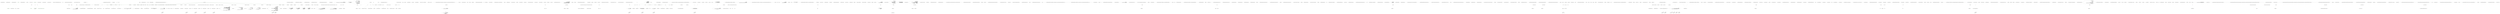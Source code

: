 digraph  {
n0 [cluster="Ninject.Planning.IPlanner.GetPlan(System.Type)", label="Entry Ninject.Planning.IPlanner.GetPlan(System.Type)", span="40-40"];
n1 [cluster="Ninject.Planning.IPlanner.GetPlan(System.Type)", label="Exit Ninject.Planning.IPlanner.GetPlan(System.Type)", span="40-40"];
d470 [cluster="CommandLine.Text.HelpText.FormatDefaultValue<T>(T)", color=green, community=0, label="return value.ToStringLocal();", prediction=0, span="910-910"];
d397 [cluster="CommandLine.Text.HelpText.FormatDefaultValue<T>(T)", label="Entry CommandLine.Text.HelpText.FormatDefaultValue<T>(T)", span="900-900"];
d469 [cluster="CommandLine.Text.HelpText.FormatDefaultValue<T>(T)", color=green, community=0, label="asEnumerable == null", prediction=1, span="909-909"];
d475 [cluster="CommandLine.Text.HelpText.FormatDefaultValue<T>(T)", label="Exit CommandLine.Text.HelpText.FormatDefaultValue<T>(T)", span="900-900"];
d476 [cluster="T.ToStringLocal<T>()", label="Entry T.ToStringLocal<T>()", span="20-20"];
d468 [cluster="CommandLine.Text.HelpText.FormatDefaultValue<T>(T)", label="var asEnumerable = value as IEnumerable", span="908-908"];
d471 [cluster="CommandLine.Text.HelpText.FormatDefaultValue<T>(T)", color=green, community=0, label="var builder = new StringBuilder()", prediction=2, span="912-912"];
d472 [cluster="CommandLine.Text.HelpText.FormatDefaultValue<T>(T)", color=green, community=0, label=asEnumerable, prediction=3, span="913-913"];
d473 [cluster="CommandLine.Text.HelpText.FormatDefaultValue<T>(T)", color=green, community=0, label="builder\r\n                    .Append(item.ToStringLocal())\r\n                    .Append('' '')", prediction=2, span="914-916"];
d474 [cluster="CommandLine.Text.HelpText.FormatDefaultValue<T>(T)", color=green, community=0, label="return builder.Length > 0 ? builder.ToString(0, builder.Length - 1) : string.Empty;", prediction=2, span="918-918"];
d478 [cluster="System.Text.StringBuilder.StringBuilder()", label="Entry System.Text.StringBuilder.StringBuilder()", span="0-0"];
d222 [cluster="System.Text.StringBuilder.Append(string)", label="Entry System.Text.StringBuilder.Append(string)", span="0-0"];
d479 [cluster="System.Text.StringBuilder.ToString(int, int)", label="Entry System.Text.StringBuilder.ToString(int, int)", span="0-0"];
d395 [cluster="lambda expression", label="optionHelpText = ''(Default: {0}) ''.FormatInvariant(FormatDefaultValue(defaultValue)) + optionHelpText", span="744-744"];
d464 [cluster="CommandLine.Text.HelpText.FormatDefaultValue<T>(T)", label="value is bool", span="902-902"];
d465 [cluster="CommandLine.Text.HelpText.FormatDefaultValue<T>(T)", label="return value.ToStringLocal().ToLowerInvariant();", span="903-903"];
d466 [cluster="CommandLine.Text.HelpText.FormatDefaultValue<T>(T)", label="value is string", span="905-905"];
d467 [cluster="CommandLine.Text.HelpText.FormatDefaultValue<T>(T)", label="return value.ToStringLocal();", span="906-906"];
d357 [cluster="CommandLine.Text.HelpText.AddOption(string, int, CommandLine.Core.Specification, int)", label="specification.DefaultValue.Do(\r\n                defaultValue => optionHelpText = ''(Default: {0}) ''.FormatInvariant(FormatDefaultValue(defaultValue)) + optionHelpText)", span="743-744"];
d210 [cluster="CommandLine.Text.HelpText.RenderParsingErrorsTextAsLines<T>(CommandLine.ParserResult<T>, System.Func<CommandLine.Error, string>, System.Func<System.Collections.Generic.IEnumerable<CommandLine.MutuallyExclusiveSetError>, string>, int)", label="var line = new StringBuilder(indent.Spaces())\r\n                    .Append(formatError(error))", span="493-494"];
d250 [cluster="CommandLine.Text.HelpText.RenderUsageTextAsLines<T>(CommandLine.ParserResult<T>, System.Func<CommandLine.Text.Example, CommandLine.Text.Example>)", label="var commandLine = new StringBuilder(2.Spaces())\r\n                        .Append(appAlias)\r\n                        .Append(' ')\r\n                        .Append(Parser.Default.FormatCommandLine(example.Sample,\r\n                            config =>\r\n                            {\r\n                                config.PreferShortName = s.PreferShortName;\r\n                                config.GroupSwitches = s.GroupSwitches;\r\n                                config.UseEqualToken = s.UseEqualToken;\r\n                            }))", span="561-570"];
d266 [cluster="CommandLine.Text.HelpText.ToString()", label="return\r\n                new StringBuilder(\r\n                    heading.SafeLength() + copyright.SafeLength() + preOptionsHelp.SafeLength() +\r\n                        optionsHelp.SafeLength() + ExtraLength).Append(heading)\r\n                    .AppendWhen(!string.IsNullOrEmpty(copyright), Environment.NewLine, copyright)\r\n                    .AppendWhen(preOptionsHelp.Length > 0, Environment.NewLine, preOptionsHelp.ToString())\r\n                    .AppendWhen(\r\n                        optionsHelp != null && optionsHelp.Length > 0,\r\n                        Environment.NewLine,\r\n                        Environment.NewLine,\r\n                        optionsHelp.SafeToString())\r\n                    .AppendWhen(postOptionsHelp.Length > 0, Environment.NewLine, postOptionsHelp.ToString())\r\n                .ToString();", span="583-595"];
d285 [cluster="CommandLine.Text.HelpText.AddLine(System.Text.StringBuilder, string, int)", label="builder.Append(words[i])", span="614-614"];
d288 [cluster="CommandLine.Text.HelpText.AddLine(System.Text.StringBuilder, string, int)", label="builder.Append('' '')", span="618-618"];
d291 [cluster="CommandLine.Text.HelpText.AddLine(System.Text.StringBuilder, string, int)", label="builder.Append(words[i].Substring(0, maximumLength))", span="624-624"];
d297 [cluster="CommandLine.Text.HelpText.AddLine(System.Text.StringBuilder, string, int)", label="builder.Append(value)", span="636-636"];
d351 [cluster="CommandLine.Text.HelpText.AddOption(string, int, CommandLine.Core.Specification, int)", label="optionsHelp.Append(''  '')", span="727-727"];
d387 [cluster="lambda expression", label="it.Append(AddOptionName(maxLength, (OptionSpecification)specification))", span="731-731"];
d391 [cluster="lambda expression", label="it.Append(AddValueName(maxLength, (ValueSpecification)specification))", span="732-732"];
d353 [cluster="CommandLine.Text.HelpText.AddOption(string, int, CommandLine.Core.Specification, int)", label="optionsHelp\r\n                .Append(name.Length < maxLength ? name.ToString().PadRight(maxLength) : name.ToString())\r\n                .Append(''    '')", span="734-736"];
d372 [cluster="CommandLine.Text.HelpText.AddOption(string, int, CommandLine.Core.Specification, int)", label="optionsHelp.Append(words[i].Substring(0, widthOfHelpText))", span="769-769"];
d378 [cluster="CommandLine.Text.HelpText.AddOption(string, int, CommandLine.Core.Specification, int)", label="optionsHelp\r\n                .Append(optionHelpText)\r\n                .Append(Environment.NewLine)\r\n                .AppendWhen(additionalNewLineAfterOption, Environment.NewLine)", span="784-787"];
d366 [cluster="CommandLine.Text.HelpText.AddOption(string, int, CommandLine.Core.Specification, int)", label="optionsHelp.Append(words[i])", span="759-759"];
d369 [cluster="CommandLine.Text.HelpText.AddOption(string, int, CommandLine.Core.Specification, int)", label="optionsHelp.Append('' '')", span="763-763"];
d490 [label=optionHelpText, span=""];
d394 [cluster="lambda expression", label="Entry lambda expression", span="744-744"];
d396 [cluster="lambda expression", label="Exit lambda expression", span="744-744"];
d383 [cluster="string.FormatInvariant(params object[])", label="Entry string.FormatInvariant(params object[])", span="25-25"];
d477 [cluster="string.ToLowerInvariant()", label="Entry string.ToLowerInvariant()", span="0-0"];
d343 [cluster="CommandLine.Text.HelpText.AddOption(string, int, CommandLine.Core.Specification, int)", label="Entry CommandLine.Text.HelpText.AddOption(string, int, CommandLine.Core.Specification, int)", span="725-725"];
d354 [cluster="CommandLine.Text.HelpText.AddOption(string, int, CommandLine.Core.Specification, int)", label="var optionHelpText = specification.HelpText", span="738-738"];
d355 [cluster="CommandLine.Text.HelpText.AddOption(string, int, CommandLine.Core.Specification, int)", label="addEnumValuesToHelpText && specification.EnumValues.Any()", span="740-740"];
d356 [cluster="CommandLine.Text.HelpText.AddOption(string, int, CommandLine.Core.Specification, int)", label="optionHelpText += '' Valid values: '' + string.Join('', '', specification.EnumValues)", span="741-741"];
d358 [cluster="CommandLine.Text.HelpText.AddOption(string, int, CommandLine.Core.Specification, int)", label="specification.Required", span="746-746"];
d52 [cluster="CSharpx.Maybe<T>.Do<T>(System.Action<T>)", label="Entry CSharpx.Maybe<T>.Do<T>(System.Action<T>)", span="300-300"];
d359 [cluster="CommandLine.Text.HelpText.AddOption(string, int, CommandLine.Core.Specification, int)", label="optionHelpText = ''{0} ''.FormatInvariant(requiredWord) + optionHelpText", span="747-747"];
d360 [cluster="CommandLine.Text.HelpText.AddOption(string, int, CommandLine.Core.Specification, int)", label="!string.IsNullOrEmpty(optionHelpText)", span="749-749"];
d362 [cluster="CommandLine.Text.HelpText.AddOption(string, int, CommandLine.Core.Specification, int)", label="var words = optionHelpText.Split(' ')", span="754-754"];
d375 [cluster="CommandLine.Text.HelpText.AddOption(string, int, CommandLine.Core.Specification, int)", label="optionHelpText = optionHelpText.Substring(Math.Min(wordBuffer, optionHelpText.Length)).Trim()", span="777-777"];
d130 [cluster="CommandLine.Text.HelpText.RenderParsingErrorsTextAsLines<T>(CommandLine.ParserResult<T>, System.Func<CommandLine.Error, string>, System.Func<System.Collections.Generic.IEnumerable<CommandLine.MutuallyExclusiveSetError>, string>, int)", label="Entry CommandLine.Text.HelpText.RenderParsingErrorsTextAsLines<T>(CommandLine.ParserResult<T>, System.Func<CommandLine.Error, string>, System.Func<System.Collections.Generic.IEnumerable<CommandLine.MutuallyExclusiveSetError>, string>, int)", span="477-477"];
d209 [cluster="CommandLine.Text.HelpText.RenderParsingErrorsTextAsLines<T>(CommandLine.ParserResult<T>, System.Func<CommandLine.Error, string>, System.Func<System.Collections.Generic.IEnumerable<CommandLine.MutuallyExclusiveSetError>, string>, int)", label="meaningfulErrors\r\n                .Where(e => e.Tag != ErrorType.MutuallyExclusiveSetError)", span="490-491"];
d211 [cluster="CommandLine.Text.HelpText.RenderParsingErrorsTextAsLines<T>(CommandLine.ParserResult<T>, System.Func<CommandLine.Error, string>, System.Func<System.Collections.Generic.IEnumerable<CommandLine.MutuallyExclusiveSetError>, string>, int)", label="yield return line.ToString();", span="495-495"];
d219 [cluster="System.Text.StringBuilder.StringBuilder(string)", label="Entry System.Text.StringBuilder.StringBuilder(string)", span="0-0"];
d220 [cluster="int.Spaces()", label="Entry int.Spaces()", span="35-35"];
d221 [cluster="Unk.formatError", label="Entry Unk.formatError", span=""];
d245 [cluster="CommandLine.Text.HelpText.RenderUsageTextAsLines<T>(CommandLine.ParserResult<T>, System.Func<CommandLine.Text.Example, CommandLine.Text.Example>)", label="var example = mapperFunc(e)", span="554-554"];
d243 [cluster="CommandLine.Text.HelpText.RenderUsageTextAsLines<T>(CommandLine.ParserResult<T>, System.Func<CommandLine.Text.Example, CommandLine.Text.Example>)", label="var appAlias = usageTuple.Item1.ApplicationAlias ?? ReflectionHelper.GetAssemblyName()", span="550-550"];
d249 [cluster="CommandLine.Text.HelpText.RenderUsageTextAsLines<T>(CommandLine.ParserResult<T>, System.Func<CommandLine.Text.Example, CommandLine.Text.Example>)", label=styles, span="559-559"];
d251 [cluster="CommandLine.Text.HelpText.RenderUsageTextAsLines<T>(CommandLine.ParserResult<T>, System.Func<CommandLine.Text.Example, CommandLine.Text.Example>)", label="yield return commandLine.ToString();", span="571-571"];
d257 [cluster="System.Text.StringBuilder.Append(char)", label="Entry System.Text.StringBuilder.Append(char)", span="0-0"];
d259 [cluster="CommandLine.Parser.FormatCommandLine<T>(T, System.Action<CommandLine.UnParserSettings>)", label="Entry CommandLine.Parser.FormatCommandLine<T>(T, System.Action<CommandLine.UnParserSettings>)", span="95-95"];
d260 [cluster="lambda expression", label="Entry lambda expression", span="565-570"];
d480 [label="CommandLine.Text.HelpText", span=""];
d265 [cluster="CommandLine.Text.HelpText.ToString()", label="int ExtraLength = 10", span="582-582"];
d267 [cluster="CommandLine.Text.HelpText.ToString()", label="Exit CommandLine.Text.HelpText.ToString()", span="580-580"];
d24 [cluster="System.Text.StringBuilder.StringBuilder(int)", label="Entry System.Text.StringBuilder.StringBuilder(int)", span="0-0"];
d268 [cluster="string.SafeLength()", label="Entry string.SafeLength()", span="45-45"];
d269 [cluster="System.Text.StringBuilder.SafeLength()", label="Entry System.Text.StringBuilder.SafeLength()", span="73-73"];
d270 [cluster="string.IsNullOrEmpty(string)", label="Entry string.IsNullOrEmpty(string)", span="0-0"];
d271 [cluster="System.Text.StringBuilder.AppendWhen(bool, params string[])", label="Entry System.Text.StringBuilder.AppendWhen(bool, params string[])", span="9-9"];
d223 [cluster="System.Text.StringBuilder.ToString()", label="Entry System.Text.StringBuilder.ToString()", span="0-0"];
d272 [cluster="System.Text.StringBuilder.SafeToString()", label="Entry System.Text.StringBuilder.SafeToString()", span="66-66"];
d278 [cluster="CommandLine.Text.HelpText.AddLine(System.Text.StringBuilder, string, int)", label="Entry CommandLine.Text.HelpText.AddLine(System.Text.StringBuilder, string, int)", span="603-603"];
d281 [cluster="CommandLine.Text.HelpText.AddLine(System.Text.StringBuilder, string, int)", label="var words = value.Split(' ')", span="609-609"];
d284 [cluster="CommandLine.Text.HelpText.AddLine(System.Text.StringBuilder, string, int)", label="words[i].Length < (maximumLength - wordBuffer)", span="612-612"];
d282 [cluster="CommandLine.Text.HelpText.AddLine(System.Text.StringBuilder, string, int)", label="var i = 0", span="610-610"];
d286 [cluster="CommandLine.Text.HelpText.AddLine(System.Text.StringBuilder, string, int)", label="wordBuffer += words[i].Length", span="615-615"];
d287 [cluster="CommandLine.Text.HelpText.AddLine(System.Text.StringBuilder, string, int)", label="(maximumLength - wordBuffer) > 1 && i != words.Length - 1", span="616-616"];
d289 [cluster="CommandLine.Text.HelpText.AddLine(System.Text.StringBuilder, string, int)", label="wordBuffer++", span="619-619"];
d290 [cluster="CommandLine.Text.HelpText.AddLine(System.Text.StringBuilder, string, int)", label="words[i].Length >= maximumLength && wordBuffer == 0", span="622-622"];
d292 [cluster="CommandLine.Text.HelpText.AddLine(System.Text.StringBuilder, string, int)", label="wordBuffer = maximumLength", span="625-625"];
d300 [cluster="string.Substring(int, int)", label="Entry string.Substring(int, int)", span="0-0"];
d294 [cluster="CommandLine.Text.HelpText.AddLine(System.Text.StringBuilder, string, int)", label="value = value.Substring(Math.Min(wordBuffer, value.Length))", span="631-631"];
d296 [cluster="CommandLine.Text.HelpText.AddLine(System.Text.StringBuilder, string, int)", label="value.Length > maximumLength", span="634-634"];
d298 [cluster="CommandLine.Text.HelpText.AddLine(System.Text.StringBuilder, string, int)", label="Exit CommandLine.Text.HelpText.AddLine(System.Text.StringBuilder, string, int)", span="603-603"];
d352 [cluster="CommandLine.Text.HelpText.AddOption(string, int, CommandLine.Core.Specification, int)", label="var name = new StringBuilder(maxLength)\r\n                .BimapIf(\r\n                    specification.Tag == SpecificationType.Option,\r\n                    it => it.Append(AddOptionName(maxLength, (OptionSpecification)specification)),\r\n                    it => it.Append(AddValueName(maxLength, (ValueSpecification)specification)))", span="728-732"];
d488 [label=int, span=""];
d489 [label="CommandLine.Core.Specification", span=""];
d386 [cluster="lambda expression", label="Entry lambda expression", span="731-731"];
d388 [cluster="lambda expression", label="Exit lambda expression", span="731-731"];
d389 [cluster="CommandLine.Text.HelpText.AddOptionName(int, CommandLine.Core.OptionSpecification)", label="Entry CommandLine.Text.HelpText.AddOptionName(int, CommandLine.Core.OptionSpecification)", span="792-792"];
d390 [cluster="lambda expression", label="Entry lambda expression", span="732-732"];
d392 [cluster="lambda expression", label="Exit lambda expression", span="732-732"];
d393 [cluster="CommandLine.Text.HelpText.AddValueName(int, CommandLine.Core.ValueSpecification)", label="Entry CommandLine.Text.HelpText.AddValueName(int, CommandLine.Core.ValueSpecification)", span="812-812"];
d382 [cluster="string.PadRight(int)", label="Entry string.PadRight(int)", span="0-0"];
d371 [cluster="CommandLine.Text.HelpText.AddOption(string, int, CommandLine.Core.Specification, int)", label="words[i].Length >= widthOfHelpText && wordBuffer == 0", span="767-767"];
d363 [cluster="CommandLine.Text.HelpText.AddOption(string, int, CommandLine.Core.Specification, int)", label="var i = 0", span="755-755"];
d373 [cluster="CommandLine.Text.HelpText.AddOption(string, int, CommandLine.Core.Specification, int)", label="wordBuffer = widthOfHelpText", span="770-770"];
d377 [cluster="CommandLine.Text.HelpText.AddOption(string, int, CommandLine.Core.Specification, int)", label="optionHelpText.Length > widthOfHelpText", span="781-781"];
d379 [cluster="CommandLine.Text.HelpText.AddOption(string, int, CommandLine.Core.Specification, int)", label="return this;", span="789-789"];
d365 [cluster="CommandLine.Text.HelpText.AddOption(string, int, CommandLine.Core.Specification, int)", label="words[i].Length < (widthOfHelpText - wordBuffer)", span="757-757"];
d367 [cluster="CommandLine.Text.HelpText.AddOption(string, int, CommandLine.Core.Specification, int)", label="wordBuffer += words[i].Length", span="760-760"];
d368 [cluster="CommandLine.Text.HelpText.AddOption(string, int, CommandLine.Core.Specification, int)", label="(widthOfHelpText - wordBuffer) > 1 && i != words.Length - 1", span="761-761"];
d370 [cluster="CommandLine.Text.HelpText.AddOption(string, int, CommandLine.Core.Specification, int)", label="wordBuffer++", span="764-764"];
d341 [cluster="lambda expression", label="AddOption(requiredWord, maxLength, option, remainingSpace)", span="693-693"];
d361 [cluster="CommandLine.Text.HelpText.AddOption(string, int, CommandLine.Core.Specification, int)", label="var wordBuffer = 0", span="753-753"];
d380 [cluster="CommandLine.Text.HelpText.AddOption(string, int, CommandLine.Core.Specification, int)", label="Exit CommandLine.Text.HelpText.AddOption(string, int, CommandLine.Core.Specification, int)", span="725-725"];
d376 [cluster="CommandLine.Text.HelpText.AddOption(string, int, CommandLine.Core.Specification, int)", label="optionsHelp.AppendWhen(optionHelpText.Length > 0, Environment.NewLine,\r\n                        new string(' ', maxLength + 6))", span="778-779"];
d333 [cluster="CommandLine.Text.HelpText.AddOptionsImpl(System.Collections.Generic.IEnumerable<CommandLine.Core.Specification>, string, int)", label="var maxLength = GetMaxLength(specifications)", span="685-685"];
d336 [cluster="CommandLine.Text.HelpText.AddOptionsImpl(System.Collections.Generic.IEnumerable<CommandLine.Core.Specification>, string, int)", label="specifications.ForEach(\r\n                option =>\r\n                    AddOption(requiredWord, maxLength, option, remainingSpace))", span="691-693"];
d335 [cluster="CommandLine.Text.HelpText.AddOptionsImpl(System.Collections.Generic.IEnumerable<CommandLine.Core.Specification>, string, int)", label="var remainingSpace = maximumLength - (maxLength + 6)", span="689-689"];
d49 [cluster="System.Collections.Generic.IEnumerable<TSource>.Any<TSource>()", label="Entry System.Collections.Generic.IEnumerable<TSource>.Any<TSource>()", span="0-0"];
d203 [cluster="string.Join(string, System.Collections.Generic.IEnumerable<string>)", label="Entry string.Join(string, System.Collections.Generic.IEnumerable<string>)", span="0-0"];
d32 [cluster="CommandLine.Text.HelpText.AutoBuild<T>(CommandLine.ParserResult<T>, System.Func<CommandLine.Text.HelpText, CommandLine.Text.HelpText>, System.Func<CommandLine.Text.Example, CommandLine.Text.Example>, bool)", label="ReflectionHelper.GetAttribute<AssemblyLicenseAttribute>()\r\n                .Do(license => license.AddToHelpText(auto, true))", span="219-220"];
d39 [cluster="CommandLine.Text.HelpText.AutoBuild<T>(CommandLine.ParserResult<T>, System.Func<CommandLine.Text.HelpText, CommandLine.Text.HelpText>, System.Func<CommandLine.Text.Example, CommandLine.Text.Example>, bool)", label="usageAttr.Do(\r\n                usage => usage.AddToHelpText(auto, true))", span="232-233"];
d40 [cluster="CommandLine.Text.HelpText.AutoBuild<T>(CommandLine.ParserResult<T>, System.Func<CommandLine.Text.HelpText, CommandLine.Text.HelpText>, System.Func<CommandLine.Text.Example, CommandLine.Text.Example>, bool)", label="usageLines.Do(\r\n                lines => auto.AddPreOptionsLines(lines))", span="235-236"];
d299 [cluster="string.Split(params char[])", label="Entry string.Split(params char[])", span="0-0"];
d364 [cluster="CommandLine.Text.HelpText.AddOption(string, int, CommandLine.Core.Specification, int)", label="i < words.Length", span="755-755"];
d301 [cluster="System.Math.Min(int, int)", label="Entry System.Math.Min(int, int)", span="0-0"];
d302 [cluster="string.Substring(int)", label="Entry string.Substring(int)", span="0-0"];
d384 [cluster="string.Trim()", label="Entry string.Trim()", span="0-0"];
d124 [cluster="CommandLine.Text.HelpText.DefaultParsingErrorsHandler<T>(CommandLine.ParserResult<T>, CommandLine.Text.HelpText)", label="var errors = RenderParsingErrorsTextAsLines(parserResult,\r\n                current.SentenceBuilder.FormatError,\r\n                current.SentenceBuilder.FormatMutuallyExclusiveSetErrors,\r\n                2)", span="293-296"];
d201 [cluster="CommandLine.Text.HelpText.RenderParsingErrorsText<T>(CommandLine.ParserResult<T>, System.Func<CommandLine.Error, string>, System.Func<System.Collections.Generic.IEnumerable<CommandLine.MutuallyExclusiveSetError>, string>, int)", label="return string.Join(\r\n                Environment.NewLine,\r\n                RenderParsingErrorsTextAsLines(parserResult, formatError, formatMutuallyExclusiveSetErrors, indent));", span="464-466"];
d217 [cluster="CommandLine.Text.HelpText.RenderParsingErrorsTextAsLines<T>(CommandLine.ParserResult<T>, System.Func<CommandLine.Error, string>, System.Func<System.Collections.Generic.IEnumerable<CommandLine.MutuallyExclusiveSetError>, string>, int)", label="Exit CommandLine.Text.HelpText.RenderParsingErrorsTextAsLines<T>(CommandLine.ParserResult<T>, System.Func<CommandLine.Error, string>, System.Func<System.Collections.Generic.IEnumerable<CommandLine.MutuallyExclusiveSetError>, string>, int)", span="477-477"];
d204 [cluster="CommandLine.Text.HelpText.RenderParsingErrorsTextAsLines<T>(CommandLine.ParserResult<T>, System.Func<CommandLine.Error, string>, System.Func<System.Collections.Generic.IEnumerable<CommandLine.MutuallyExclusiveSetError>, string>, int)", label="parserResult == null", span="483-483"];
d208 [cluster="CommandLine.Text.HelpText.RenderParsingErrorsTextAsLines<T>(CommandLine.ParserResult<T>, System.Func<CommandLine.Error, string>, System.Func<System.Collections.Generic.IEnumerable<CommandLine.MutuallyExclusiveSetError>, string>, int)", label="yield break;", span="488-488"];
d216 [cluster="CommandLine.Text.HelpText.RenderParsingErrorsTextAsLines<T>(CommandLine.ParserResult<T>, System.Func<CommandLine.Error, string>, System.Func<System.Collections.Generic.IEnumerable<CommandLine.MutuallyExclusiveSetError>, string>, int)", label="yield return line;", span="506-506"];
d206 [cluster="CommandLine.Text.HelpText.RenderParsingErrorsTextAsLines<T>(CommandLine.ParserResult<T>, System.Func<CommandLine.Error, string>, System.Func<System.Collections.Generic.IEnumerable<CommandLine.MutuallyExclusiveSetError>, string>, int)", label="var meaningfulErrors =\r\n                FilterMeaningfulErrors(((NotParsed<T>)parserResult).Errors)", span="485-486"];
d212 [cluster="CommandLine.Text.HelpText.RenderParsingErrorsTextAsLines<T>(CommandLine.ParserResult<T>, System.Func<CommandLine.Error, string>, System.Func<System.Collections.Generic.IEnumerable<CommandLine.MutuallyExclusiveSetError>, string>, int)", label="var mutuallyErrs = \r\n                formatMutuallyExclusiveSetErrors(\r\n                    meaningfulErrors.OfType<MutuallyExclusiveSetError>())", span="498-500"];
d207 [cluster="CommandLine.Text.HelpText.RenderParsingErrorsTextAsLines<T>(CommandLine.ParserResult<T>, System.Func<CommandLine.Error, string>, System.Func<System.Collections.Generic.IEnumerable<CommandLine.MutuallyExclusiveSetError>, string>, int)", label="meaningfulErrors.Empty()", span="487-487"];
d218 [cluster="Unk.Where", label="Entry Unk.Where", span=""];
d224 [cluster="lambda expression", label="Entry lambda expression", span="491-491"];
d246 [cluster="CommandLine.Text.HelpText.RenderUsageTextAsLines<T>(CommandLine.ParserResult<T>, System.Func<CommandLine.Text.Example, CommandLine.Text.Example>)", label="var exampleText = new StringBuilder(example.HelpText)\r\n                    .Append(':')", span="555-556"];
d53 [cluster="CommandLine.Text.HelpText.RenderUsageTextAsLines<T>(CommandLine.ParserResult<T>, System.Func<CommandLine.Text.Example, CommandLine.Text.Example>)", label="Entry CommandLine.Text.HelpText.RenderUsageTextAsLines<T>(CommandLine.ParserResult<T>, System.Func<CommandLine.Text.Example, CommandLine.Text.Example>)", span="540-540"];
d244 [cluster="CommandLine.Text.HelpText.RenderUsageTextAsLines<T>(CommandLine.ParserResult<T>, System.Func<CommandLine.Text.Example, CommandLine.Text.Example>)", label=examples, span="552-552"];
d50 [cluster="System.Func<T, TResult>.Invoke(T)", label="Entry System.Func<T, TResult>.Invoke(T)", span="0-0"];
d248 [cluster="CommandLine.Text.HelpText.RenderUsageTextAsLines<T>(CommandLine.ParserResult<T>, System.Func<CommandLine.Text.Example, CommandLine.Text.Example>)", label="var styles = example.GetFormatStylesOrDefault()", span="558-558"];
d241 [cluster="CommandLine.Text.HelpText.RenderUsageTextAsLines<T>(CommandLine.ParserResult<T>, System.Func<CommandLine.Text.Example, CommandLine.Text.Example>)", label="var usageTuple = usage.FromJust()", span="548-548"];
d242 [cluster="CommandLine.Text.HelpText.RenderUsageTextAsLines<T>(CommandLine.ParserResult<T>, System.Func<CommandLine.Text.Example, CommandLine.Text.Example>)", label="var examples = usageTuple.Item2", span="549-549"];
d256 [cluster="CommandLine.Infrastructure.ReflectionHelper.GetAssemblyName()", label="Entry CommandLine.Infrastructure.ReflectionHelper.GetAssemblyName()", span="23-23"];
d261 [cluster="lambda expression", label="config.PreferShortName = s.PreferShortName", span="567-567"];
d262 [cluster="lambda expression", label="config.GroupSwitches = s.GroupSwitches", span="568-568"];
d263 [cluster="lambda expression", label="config.UseEqualToken = s.UseEqualToken", span="569-569"];
d264 [cluster="lambda expression", label="Exit lambda expression", span="565-570"];
d17 [cluster="CommandLine.Text.HelpText.HelpText(CommandLine.Text.SentenceBuilder, string, string)", label="preOptionsHelp = new StringBuilder(BuilderCapacity)", span="101-101"];
d18 [cluster="CommandLine.Text.HelpText.HelpText(CommandLine.Text.SentenceBuilder, string, string)", label="postOptionsHelp = new StringBuilder(BuilderCapacity)", span="102-102"];
d19 [cluster="CommandLine.Text.HelpText.HelpText(CommandLine.Text.SentenceBuilder, string, string)", label="this.sentenceBuilder = sentenceBuilder", span="104-104"];
d20 [cluster="CommandLine.Text.HelpText.HelpText(CommandLine.Text.SentenceBuilder, string, string)", label="this.heading = heading", span="105-105"];
d21 [cluster="CommandLine.Text.HelpText.HelpText(CommandLine.Text.SentenceBuilder, string, string)", label="this.copyright = copyright", span="106-106"];
d136 [cluster="CommandLine.Text.HelpText.AddPreOptionsLine(string)", label="return AddPreOptionsLine(value, MaximumDisplayWidth);", span="324-324"];
d140 [cluster="CommandLine.Text.HelpText.AddPostOptionsLine(string)", label="return AddLine(postOptionsHelp, value);", span="335-335"];
d143 [cluster="CommandLine.Text.HelpText.AddPreOptionsLines(System.Collections.Generic.IEnumerable<string>)", label="lines.ForEach(line => AddPreOptionsLine(line))", span="345-345"];
d148 [cluster="lambda expression", label="AddPreOptionsLine(line)", span="345-345"];
d144 [cluster="CommandLine.Text.HelpText.AddPreOptionsLines(System.Collections.Generic.IEnumerable<string>)", label="return this;", span="346-346"];
d151 [cluster="CommandLine.Text.HelpText.AddPostOptionsLines(System.Collections.Generic.IEnumerable<string>)", label="lines.ForEach(line => AddPostOptionsLine(line))", span="356-356"];
d155 [cluster="lambda expression", label="AddPostOptionsLine(line)", span="356-356"];
d152 [cluster="CommandLine.Text.HelpText.AddPostOptionsLines(System.Collections.Generic.IEnumerable<string>)", label="return this;", span="357-357"];
d159 [cluster="CommandLine.Text.HelpText.AddPreOptionsText(string)", label="lines.ForEach(line => AddPreOptionsLine(line))", span="368-368"];
d164 [cluster="lambda expression", label="AddPreOptionsLine(line)", span="368-368"];
d160 [cluster="CommandLine.Text.HelpText.AddPreOptionsText(string)", label="return this;", span="369-369"];
d168 [cluster="CommandLine.Text.HelpText.AddPostOptionsText(string)", label="lines.ForEach(line => AddPostOptionsLine(line))", span="380-380"];
d172 [cluster="lambda expression", label="AddPostOptionsLine(line)", span="380-380"];
d169 [cluster="CommandLine.Text.HelpText.AddPostOptionsText(string)", label="return this;", span="381-381"];
d176 [cluster="CommandLine.Text.HelpText.AddOptions<T>(CommandLine.ParserResult<T>)", label="return AddOptionsImpl(\r\n                GetSpecificationsFromType(result.TypeInfo.Current),\r\n                SentenceBuilder.RequiredWord(),\r\n                MaximumDisplayWidth);", span="393-396"];
d184 [cluster="CommandLine.Text.HelpText.AddVerbs(params System.Type[])", label="return AddOptionsImpl(\r\n                AdaptVerbsToSpecifications(types),\r\n                SentenceBuilder.RequiredWord(),\r\n                MaximumDisplayWidth);", span="410-413"];
d191 [cluster="CommandLine.Text.HelpText.AddOptions<T>(int, CommandLine.ParserResult<T>)", label="return AddOptionsImpl(\r\n                GetSpecificationsFromType(result.TypeInfo.Current),\r\n                SentenceBuilder.RequiredWord(),\r\n                maximumLength);", span="426-429"];
d198 [cluster="CommandLine.Text.HelpText.AddVerbs(int, params System.Type[])", label="return AddOptionsImpl(\r\n                AdaptVerbsToSpecifications(types),\r\n                SentenceBuilder.RequiredWord(),\r\n                maximumLength);", span="444-447"];
d304 [cluster="CommandLine.Text.HelpText.GetSpecificationsFromType(System.Type)", label="var optionSpecs = specs\r\n                .OfType<OptionSpecification>()\r\n                .Concat(new[] { MakeHelpEntry(), MakeVersionEntry() })", span="642-644"];
d328 [cluster="CommandLine.Text.HelpText.AdaptVerbsToSpecifications(System.Collections.Generic.IEnumerable<System.Type>)", label="return (from verbTuple in Verb.SelectFromTypes(types)\r\n                    select\r\n                        OptionSpecification.NewSwitch(\r\n                            string.Empty,\r\n                            verbTuple.Item1.Name,\r\n                            false,\r\n                            verbTuple.Item1.HelpText,\r\n                            string.Empty)).Concat(new[] { MakeHelpEntry(), MakeVersionEntry() });", span="670-677"];
d334 [cluster="CommandLine.Text.HelpText.AddOptionsImpl(System.Collections.Generic.IEnumerable<CommandLine.Core.Specification>, string, int)", label="optionsHelp = new StringBuilder(BuilderCapacity)", span="687-687"];
d337 [cluster="CommandLine.Text.HelpText.AddOptionsImpl(System.Collections.Generic.IEnumerable<CommandLine.Core.Specification>, string, int)", label="return this;", span="695-695"];
d344 [cluster="CommandLine.Text.HelpText.MakeHelpEntry()", label="return OptionSpecification.NewSwitch(\r\n                string.Empty,\r\n                ''help'',\r\n                false,\r\n                sentenceBuilder.HelpCommandText(AddDashesToOption),\r\n                string.Empty);", span="700-705"];
d346 [cluster="CommandLine.Text.HelpText.MakeVersionEntry()", label="return OptionSpecification.NewSwitch(\r\n                string.Empty,\r\n                ''version'',\r\n                false,\r\n                sentenceBuilder.VersionCommandText(AddDashesToOption),\r\n                string.Empty);", span="710-715"];
d348 [cluster="CommandLine.Text.HelpText.AddPreOptionsLine(string, int)", label="AddLine(preOptionsHelp, value, maximumLength)", span="720-720"];
d349 [cluster="CommandLine.Text.HelpText.AddPreOptionsLine(string, int)", label="return this;", span="722-722"];
d398 [cluster="CommandLine.Text.HelpText.AddOptionName(int, CommandLine.Core.OptionSpecification)", label="return\r\n                new StringBuilder(maxLength)\r\n                    .MapIf(\r\n                        specification.ShortName.Length > 0,\r\n                        it => it\r\n                            .AppendWhen(addDashesToOption, '-')\r\n                            .AppendFormat(''{0}'', specification.ShortName)\r\n                            .AppendFormatWhen(specification.MetaValue.Length > 0, '' {0}'', specification.MetaValue)\r\n                            .AppendWhen(specification.LongName.Length > 0, '', ''))\r\n                    .MapIf(\r\n                        specification.LongName.Length > 0,\r\n                        it => it\r\n                            .AppendWhen(addDashesToOption, ''--'')\r\n                            .AppendFormat(''{0}'', specification.LongName)\r\n                            .AppendFormatWhen(specification.MetaValue.Length > 0, ''={0}'', specification.MetaValue))\r\n                    .ToString();", span="794-809"];
d402 [cluster="lambda expression", label="it\r\n                            .AppendWhen(addDashesToOption, '-')\r\n                            .AppendFormat(''{0}'', specification.ShortName)\r\n                            .AppendFormatWhen(specification.MetaValue.Length > 0, '' {0}'', specification.MetaValue)\r\n                            .AppendWhen(specification.LongName.Length > 0, '', '')", span="798-802"];
d408 [cluster="lambda expression", label="it\r\n                            .AppendWhen(addDashesToOption, ''--'')\r\n                            .AppendFormat(''{0}'', specification.LongName)\r\n                            .AppendFormatWhen(specification.MetaValue.Length > 0, ''={0}'', specification.MetaValue)", span="805-808"];
d419 [cluster="CommandLine.Text.HelpText.AddLine(System.Text.StringBuilder, string)", label="AddLine(builder, value, MaximumDisplayWidth)", span="826-826"];
d420 [cluster="CommandLine.Text.HelpText.AddLine(System.Text.StringBuilder, string)", label="return this;", span="828-828"];
d422 [cluster="CommandLine.Text.HelpText.GetMaxLength(System.Collections.Generic.IEnumerable<CommandLine.Core.Specification>)", label="return specifications.Aggregate(0,\r\n                (length, spec) =>\r\n                    {\r\n                        var specLength = spec.Tag == SpecificationType.Option\r\n                            ? GetMaxOptionLength((OptionSpecification)spec)\r\n                            : GetMaxValueLength((ValueSpecification)spec);\r\n\r\n                        return Math.Max(length, specLength);\r\n                    });", span="833-841"];
d426 [cluster="lambda expression", label="var specLength = spec.Tag == SpecificationType.Option\r\n                            ? GetMaxOptionLength((OptionSpecification)spec)\r\n                            : GetMaxValueLength((ValueSpecification)spec)", span="836-838"];
d440 [cluster="CommandLine.Text.HelpText.GetMaxOptionLength(CommandLine.Core.OptionSpecification)", label=AddDashesToOption, span="859-859"];
d445 [cluster="CommandLine.Text.HelpText.GetMaxOptionLength(CommandLine.Core.OptionSpecification)", label=AddDashesToOption, span="868-868"];
d135 [cluster="CommandLine.Text.HelpText.ToString()", label="Entry CommandLine.Text.HelpText.ToString()", span="580-580"];
d410 [cluster="CommandLine.Text.HelpText.AddValueName(int, CommandLine.Core.ValueSpecification)", label="return new StringBuilder(maxLength)\r\n                .BimapIf(\r\n                    specification.MetaName.Length > 0,\r\n                    it => it.AppendFormat(''{0} (pos. {1})'', specification.MetaName, specification.Index),\r\n                    it => it.AppendFormat(''value pos. {0}'', specification.Index))\r\n                .AppendFormatWhen(\r\n                    specification.MetaValue.Length > 0, '' {0}'', specification.MetaValue)\r\n                .ToString();", span="814-821"];
d279 [cluster="CommandLine.Text.HelpText.AddLine(System.Text.StringBuilder, string, int)", label="builder.AppendWhen(builder.Length > 0, Environment.NewLine)", span="605-605"];
d295 [cluster="CommandLine.Text.HelpText.AddLine(System.Text.StringBuilder, string, int)", label="builder.AppendWhen(value.Length > 0, Environment.NewLine)", span="632-632"];
d247 [cluster="CommandLine.Text.HelpText.RenderUsageTextAsLines<T>(CommandLine.ParserResult<T>, System.Func<CommandLine.Text.Example, CommandLine.Text.Example>)", label="yield return exampleText.ToString();", span="557-557"];
d280 [cluster="CommandLine.Text.HelpText.AddLine(System.Text.StringBuilder, string, int)", label="var wordBuffer = 0", span="608-608"];
d142 [cluster="CommandLine.Text.HelpText.AddLine(System.Text.StringBuilder, string)", label="Entry CommandLine.Text.HelpText.AddLine(System.Text.StringBuilder, string)", span="824-824"];
d138 [cluster="CommandLine.Text.HelpText.AddPreOptionsLine(string, int)", label="Entry CommandLine.Text.HelpText.AddPreOptionsLine(string, int)", span="718-718"];
d283 [cluster="CommandLine.Text.HelpText.AddLine(System.Text.StringBuilder, string, int)", label="i < words.Length", span="610-610"];
d293 [cluster="CommandLine.Text.HelpText.AddLine(System.Text.StringBuilder, string, int)", label="i++", span="610-610"];
d381 [cluster="System.Text.StringBuilder.BimapIf(bool, System.Func<System.Text.StringBuilder, System.Text.StringBuilder>, System.Func<System.Text.StringBuilder, System.Text.StringBuilder>)", label="Entry System.Text.StringBuilder.BimapIf(bool, System.Func<System.Text.StringBuilder, System.Text.StringBuilder>, System.Func<System.Text.StringBuilder, System.Text.StringBuilder>)", span="41-41"];
d399 [cluster="CommandLine.Text.HelpText.AddOptionName(int, CommandLine.Core.OptionSpecification)", label="Exit CommandLine.Text.HelpText.AddOptionName(int, CommandLine.Core.OptionSpecification)", span="792-792"];
d411 [cluster="CommandLine.Text.HelpText.AddValueName(int, CommandLine.Core.ValueSpecification)", label="Exit CommandLine.Text.HelpText.AddValueName(int, CommandLine.Core.ValueSpecification)", span="812-812"];
d413 [cluster="lambda expression", label="it.AppendFormat(''{0} (pos. {1})'', specification.MetaName, specification.Index)", span="817-817"];
d417 [cluster="lambda expression", label="it.AppendFormat(''value pos. {0}'', specification.Index)", span="818-818"];
d374 [cluster="CommandLine.Text.HelpText.AddOption(string, int, CommandLine.Core.Specification, int)", label="i++", span="755-755"];
d485 [label=string, span=""];
d486 [label=maxLength, span=""];
d487 [label=remainingSpace, span=""];
d179 [cluster="CommandLine.Text.HelpText.AddOptionsImpl(System.Collections.Generic.IEnumerable<CommandLine.Core.Specification>, string, int)", label="Entry CommandLine.Text.HelpText.AddOptionsImpl(System.Collections.Generic.IEnumerable<CommandLine.Core.Specification>, string, int)", span="680-680"];
d340 [cluster="lambda expression", label="Entry lambda expression", span="692-693"];
d342 [cluster="lambda expression", label="Exit lambda expression", span="692-693"];
d385 [cluster="string.String(char, int)", label="Entry string.String(char, int)", span="0-0"];
d339 [cluster="CommandLine.Text.HelpText.GetMaxLength(System.Collections.Generic.IEnumerable<CommandLine.Core.Specification>)", label="Entry CommandLine.Text.HelpText.GetMaxLength(System.Collections.Generic.IEnumerable<CommandLine.Core.Specification>)", span="831-831"];
d146 [cluster="System.Collections.Generic.IEnumerable<T>.ForEach<T>(System.Action<T>)", label="Entry System.Collections.Generic.IEnumerable<T>.ForEach<T>(System.Action<T>)", span="231-231"];
d41 [cluster="CommandLine.Text.HelpText.AutoBuild<T>(CommandLine.ParserResult<T>, System.Func<CommandLine.Text.HelpText, CommandLine.Text.HelpText>, System.Func<CommandLine.Text.Example, CommandLine.Text.Example>, bool)", label="(verbsIndex && parserResult.TypeInfo.Choices.Any())\r\n                || errors.Any(e => e.Tag == ErrorType.NoVerbSelectedError)", span="238-239"];
d30 [cluster="CommandLine.Text.HelpText.AutoBuild<T>(CommandLine.ParserResult<T>, System.Func<CommandLine.Text.HelpText, CommandLine.Text.HelpText>, System.Func<CommandLine.Text.Example, CommandLine.Text.Example>, bool)", label="FilterMeaningfulErrors(errors).Any()", span="215-215"];
d234 [cluster="CommandLine.Text.HelpText.RenderUsageText<T>(CommandLine.ParserResult<T>, System.Func<CommandLine.Text.Example, CommandLine.Text.Example>)", label="return string.Join(Environment.NewLine, RenderUsageTextAsLines(parserResult, mapperFunc));", span="530-530"];
d26 [cluster="CommandLine.Text.HelpText.AutoBuild<T>(CommandLine.ParserResult<T>, System.Func<CommandLine.Text.HelpText, CommandLine.Text.HelpText>, System.Func<CommandLine.Text.Example, CommandLine.Text.Example>, bool)", label="var auto = new HelpText {\r\n                Heading = HeadingInfo.Default,\r\n                Copyright = CopyrightInfo.Default,\r\n                AdditionalNewLineAfterOption = true,\r\n                AddDashesToOption = !verbsIndex\r\n            }", span="202-207"];
d28 [cluster="CommandLine.Text.HelpText.AutoBuild<T>(CommandLine.ParserResult<T>, System.Func<CommandLine.Text.HelpText, CommandLine.Text.HelpText>, System.Func<CommandLine.Text.Example, CommandLine.Text.Example>, bool)", label="onError != null && parserResult.Tag == ParserResultType.NotParsed", span="211-211"];
d31 [cluster="CommandLine.Text.HelpText.AutoBuild<T>(CommandLine.ParserResult<T>, System.Func<CommandLine.Text.HelpText, CommandLine.Text.HelpText>, System.Func<CommandLine.Text.Example, CommandLine.Text.Example>, bool)", label="auto = onError(auto)", span="216-216"];
d33 [cluster="CommandLine.Text.HelpText.AutoBuild<T>(CommandLine.ParserResult<T>, System.Func<CommandLine.Text.HelpText, CommandLine.Text.HelpText>, System.Func<CommandLine.Text.Example, CommandLine.Text.Example>, bool)", label="var usageAttr = ReflectionHelper.GetAttribute<AssemblyUsageAttribute>()", span="222-222"];
d51 [cluster="CommandLine.Infrastructure.ReflectionHelper.GetAttribute<TAttribute>()", label="Entry CommandLine.Infrastructure.ReflectionHelper.GetAttribute<TAttribute>()", span="12-12"];
d62 [cluster="lambda expression", label="Entry lambda expression", span="220-220"];
d38 [cluster="CommandLine.Text.HelpText.AutoBuild<T>(CommandLine.ParserResult<T>, System.Func<CommandLine.Text.HelpText, CommandLine.Text.HelpText>, System.Func<CommandLine.Text.Example, CommandLine.Text.Example>, bool)", label="auto.AddPreOptionsLine(heading)", span="229-229"];
d35 [cluster="CommandLine.Text.HelpText.AutoBuild<T>(CommandLine.ParserResult<T>, System.Func<CommandLine.Text.HelpText, CommandLine.Text.HelpText>, System.Func<CommandLine.Text.Example, CommandLine.Text.Example>, bool)", label="usageAttr.IsJust() || usageLines.IsJust()", span="225-225"];
d37 [cluster="CommandLine.Text.HelpText.AutoBuild<T>(CommandLine.ParserResult<T>, System.Func<CommandLine.Text.HelpText, CommandLine.Text.HelpText>, System.Func<CommandLine.Text.Example, CommandLine.Text.Example>, bool)", label="heading.Length > 0", span="228-228"];
d66 [cluster="lambda expression", label="Entry lambda expression", span="233-233"];
d34 [cluster="CommandLine.Text.HelpText.AutoBuild<T>(CommandLine.ParserResult<T>, System.Func<CommandLine.Text.HelpText, CommandLine.Text.HelpText>, System.Func<CommandLine.Text.Example, CommandLine.Text.Example>, bool)", label="var usageLines = HelpText.RenderUsageTextAsLines(parserResult, onExample).ToMaybe()", span="223-223"];
d72 [cluster="CommandLine.Text.HelpText.AddPreOptionsLines(System.Collections.Generic.IEnumerable<string>)", label="Entry CommandLine.Text.HelpText.AddPreOptionsLines(System.Collections.Generic.IEnumerable<string>)", span="343-343"];
d69 [cluster="lambda expression", label="Entry lambda expression", span="236-236"];
d102 [cluster="CommandLine.Text.HelpText.DefaultParsingErrorsHandler<T>(CommandLine.ParserResult<T>, CommandLine.Text.HelpText)", label="Entry CommandLine.Text.HelpText.DefaultParsingErrorsHandler<T>(CommandLine.ParserResult<T>, CommandLine.Text.HelpText)", span="285-285"];
d122 [cluster="CommandLine.Text.HelpText.DefaultParsingErrorsHandler<T>(CommandLine.ParserResult<T>, CommandLine.Text.HelpText)", label="FilterMeaningfulErrors(((NotParsed<T>)parserResult).Errors).Empty()", span="290-290"];
d125 [cluster="CommandLine.Text.HelpText.DefaultParsingErrorsHandler<T>(CommandLine.ParserResult<T>, CommandLine.Text.HelpText)", label="errors.Empty()", span="297-297"];
d127 [cluster="CommandLine.Text.HelpText.DefaultParsingErrorsHandler<T>(CommandLine.ParserResult<T>, CommandLine.Text.HelpText)", label="return current\r\n                .AddPreOptionsLine(\r\n                    string.Concat(Environment.NewLine, current.SentenceBuilder.ErrorsHeadingText()))\r\n                .AddPreOptionsLines(errors);", span="300-303"];
d200 [cluster="CommandLine.Text.HelpText.RenderParsingErrorsText<T>(CommandLine.ParserResult<T>, System.Func<CommandLine.Error, string>, System.Func<System.Collections.Generic.IEnumerable<CommandLine.MutuallyExclusiveSetError>, string>, int)", label="Entry CommandLine.Text.HelpText.RenderParsingErrorsText<T>(CommandLine.ParserResult<T>, System.Func<CommandLine.Error, string>, System.Func<System.Collections.Generic.IEnumerable<CommandLine.MutuallyExclusiveSetError>, string>, int)", span="458-458"];
d202 [cluster="CommandLine.Text.HelpText.RenderParsingErrorsText<T>(CommandLine.ParserResult<T>, System.Func<CommandLine.Error, string>, System.Func<System.Collections.Generic.IEnumerable<CommandLine.MutuallyExclusiveSetError>, string>, int)", label="Exit CommandLine.Text.HelpText.RenderParsingErrorsText<T>(CommandLine.ParserResult<T>, System.Func<CommandLine.Error, string>, System.Func<System.Collections.Generic.IEnumerable<CommandLine.MutuallyExclusiveSetError>, string>, int)", span="458-458"];
d205 [cluster="CommandLine.Text.HelpText.RenderParsingErrorsTextAsLines<T>(CommandLine.ParserResult<T>, System.Func<CommandLine.Error, string>, System.Func<System.Collections.Generic.IEnumerable<CommandLine.MutuallyExclusiveSetError>, string>, int)", label="throw new ArgumentNullException(''parserResult'');", span="483-483"];
d213 [cluster="CommandLine.Text.HelpText.RenderParsingErrorsTextAsLines<T>(CommandLine.ParserResult<T>, System.Func<CommandLine.Error, string>, System.Func<System.Collections.Generic.IEnumerable<CommandLine.MutuallyExclusiveSetError>, string>, int)", label="mutuallyErrs.Length > 0", span="501-501"];
d215 [cluster="CommandLine.Text.HelpText.RenderParsingErrorsTextAsLines<T>(CommandLine.ParserResult<T>, System.Func<CommandLine.Error, string>, System.Func<System.Collections.Generic.IEnumerable<CommandLine.MutuallyExclusiveSetError>, string>, int)", label=lines, span="505-505"];
d48 [cluster="CommandLine.Text.HelpText.FilterMeaningfulErrors(System.Collections.Generic.IEnumerable<CommandLine.Error>)", label="Entry CommandLine.Text.HelpText.FilterMeaningfulErrors(System.Collections.Generic.IEnumerable<CommandLine.Error>)", span="598-598"];
d89 [cluster="System.Collections.IEnumerable.OfType<TResult>()", label="Entry System.Collections.IEnumerable.OfType<TResult>()", span="0-0"];
d214 [cluster="CommandLine.Text.HelpText.RenderParsingErrorsTextAsLines<T>(CommandLine.ParserResult<T>, System.Func<CommandLine.Error, string>, System.Func<System.Collections.Generic.IEnumerable<CommandLine.MutuallyExclusiveSetError>, string>, int)", label="var lines = mutuallyErrs\r\n                    .Split(new[] { Environment.NewLine }, StringSplitOptions.None)", span="503-504"];
d129 [cluster="System.Collections.Generic.IEnumerable<TSource>.Empty<TSource>()", label="Entry System.Collections.Generic.IEnumerable<TSource>.Empty<TSource>()", span="31-31"];
d273 [cluster="CommandLine.Text.HelpText.FilterMeaningfulErrors(System.Collections.Generic.IEnumerable<CommandLine.Error>)", label="return errors.Where(e => e.Tag != ErrorType.HelpRequestedError && e.Tag != ErrorType.HelpVerbRequestedError);", span="600-600"];
d226 [cluster="lambda expression", label="Exit lambda expression", span="491-491"];
d225 [cluster="lambda expression", label="e.Tag != ErrorType.MutuallyExclusiveSetError", span="491-491"];
d252 [cluster="CommandLine.Text.HelpText.RenderUsageTextAsLines<T>(CommandLine.ParserResult<T>, System.Func<CommandLine.Text.Example, CommandLine.Text.Example>)", label="Exit CommandLine.Text.HelpText.RenderUsageTextAsLines<T>(CommandLine.ParserResult<T>, System.Func<CommandLine.Text.Example, CommandLine.Text.Example>)", span="540-540"];
d236 [cluster="CommandLine.Text.HelpText.RenderUsageTextAsLines<T>(CommandLine.ParserResult<T>, System.Func<CommandLine.Text.Example, CommandLine.Text.Example>)", label="parserResult == null", span="542-542"];
d240 [cluster="CommandLine.Text.HelpText.RenderUsageTextAsLines<T>(CommandLine.ParserResult<T>, System.Func<CommandLine.Text.Example, CommandLine.Text.Example>)", label="yield break;", span="546-546"];
d238 [cluster="CommandLine.Text.HelpText.RenderUsageTextAsLines<T>(CommandLine.ParserResult<T>, System.Func<CommandLine.Text.Example, CommandLine.Text.Example>)", label="var usage = GetUsageFromType(parserResult.TypeInfo.Current)", span="544-544"];
d230 [cluster="CommandLine.Text.HelpText.RenderUsageText<T>(CommandLine.ParserResult<T>, System.Func<CommandLine.Text.Example, CommandLine.Text.Example>)", label="Entry CommandLine.Text.HelpText.RenderUsageText<T>(CommandLine.ParserResult<T>, System.Func<CommandLine.Text.Example, CommandLine.Text.Example>)", span="528-528"];
d258 [cluster="CommandLine.Text.Example.GetFormatStylesOrDefault()", label="Entry CommandLine.Text.Example.GetFormatStylesOrDefault()", span="124-124"];
d239 [cluster="CommandLine.Text.HelpText.RenderUsageTextAsLines<T>(CommandLine.ParserResult<T>, System.Func<CommandLine.Text.Example, CommandLine.Text.Example>)", label="usage.MatchNothing()", span="545-545"];
d255 [cluster="CSharpx.Maybe<T>.FromJust<T>()", label="Entry CSharpx.Maybe<T>.FromJust<T>()", span="342-342"];
d484 [label=s, span=""];
d15 [cluster="CommandLine.Text.HelpText.HelpText(CommandLine.Text.SentenceBuilder, string, string)", label="copyright == null", span="99-99"];
d10 [cluster="CommandLine.Text.HelpText.HelpText(CommandLine.Text.SentenceBuilder, string, string)", label="Entry CommandLine.Text.HelpText.HelpText(CommandLine.Text.SentenceBuilder, string, string)", span="95-95"];
d22 [cluster="CommandLine.Text.HelpText.HelpText(CommandLine.Text.SentenceBuilder, string, string)", label="Exit CommandLine.Text.HelpText.HelpText(CommandLine.Text.SentenceBuilder, string, string)", span="95-95"];
d57 [cluster="CommandLine.Text.HelpText.AddPreOptionsLine(string)", label="Entry CommandLine.Text.HelpText.AddPreOptionsLine(string)", span="322-322"];
d137 [cluster="CommandLine.Text.HelpText.AddPreOptionsLine(string)", label="Exit CommandLine.Text.HelpText.AddPreOptionsLine(string)", span="322-322"];
d139 [cluster="CommandLine.Text.HelpText.AddPostOptionsLine(string)", label="Entry CommandLine.Text.HelpText.AddPostOptionsLine(string)", span="333-333"];
d141 [cluster="CommandLine.Text.HelpText.AddPostOptionsLine(string)", label="Exit CommandLine.Text.HelpText.AddPostOptionsLine(string)", span="333-333"];
d147 [cluster="lambda expression", label="Entry lambda expression", span="345-345"];
d149 [cluster="lambda expression", label="Exit lambda expression", span="345-345"];
d145 [cluster="CommandLine.Text.HelpText.AddPreOptionsLines(System.Collections.Generic.IEnumerable<string>)", label="Exit CommandLine.Text.HelpText.AddPreOptionsLines(System.Collections.Generic.IEnumerable<string>)", span="343-343"];
d150 [cluster="CommandLine.Text.HelpText.AddPostOptionsLines(System.Collections.Generic.IEnumerable<string>)", label="Entry CommandLine.Text.HelpText.AddPostOptionsLines(System.Collections.Generic.IEnumerable<string>)", span="354-354"];
d154 [cluster="lambda expression", label="Entry lambda expression", span="356-356"];
d156 [cluster="lambda expression", label="Exit lambda expression", span="356-356"];
d153 [cluster="CommandLine.Text.HelpText.AddPostOptionsLines(System.Collections.Generic.IEnumerable<string>)", label="Exit CommandLine.Text.HelpText.AddPostOptionsLines(System.Collections.Generic.IEnumerable<string>)", span="354-354"];
d158 [cluster="CommandLine.Text.HelpText.AddPreOptionsText(string)", label="var lines = text.Split(new[] { Environment.NewLine }, StringSplitOptions.None)", span="367-367"];
d163 [cluster="lambda expression", label="Entry lambda expression", span="368-368"];
d165 [cluster="lambda expression", label="Exit lambda expression", span="368-368"];
d161 [cluster="CommandLine.Text.HelpText.AddPreOptionsText(string)", label="Exit CommandLine.Text.HelpText.AddPreOptionsText(string)", span="365-365"];
d167 [cluster="CommandLine.Text.HelpText.AddPostOptionsText(string)", label="var lines = text.Split(new[] { Environment.NewLine }, StringSplitOptions.None)", span="379-379"];
d171 [cluster="lambda expression", label="Entry lambda expression", span="380-380"];
d173 [cluster="lambda expression", label="Exit lambda expression", span="380-380"];
d170 [cluster="CommandLine.Text.HelpText.AddPostOptionsText(string)", label="Exit CommandLine.Text.HelpText.AddPostOptionsText(string)", span="377-377"];
d61 [cluster="CommandLine.Text.HelpText.AddOptions<T>(CommandLine.ParserResult<T>)", label="Entry CommandLine.Text.HelpText.AddOptions<T>(CommandLine.ParserResult<T>)", span="389-389"];
d174 [cluster="CommandLine.Text.HelpText.AddOptions<T>(CommandLine.ParserResult<T>)", label="result == null", span="391-391"];
d177 [cluster="CommandLine.Text.HelpText.AddOptions<T>(CommandLine.ParserResult<T>)", label="Exit CommandLine.Text.HelpText.AddOptions<T>(CommandLine.ParserResult<T>)", span="389-389"];
d178 [cluster="CommandLine.Text.HelpText.GetSpecificationsFromType(System.Type)", label="Entry CommandLine.Text.HelpText.GetSpecificationsFromType(System.Type)", span="639-639"];
d56 [cluster="System.Func<TResult>.Invoke()", label="Entry System.Func<TResult>.Invoke()", span="0-0"];
d60 [cluster="CommandLine.Text.HelpText.AddVerbs(params System.Type[])", label="Entry CommandLine.Text.HelpText.AddVerbs(params System.Type[])", span="405-405"];
d182 [cluster="CommandLine.Text.HelpText.AddVerbs(params System.Type[])", label="types.Length == 0", span="408-408"];
d185 [cluster="CommandLine.Text.HelpText.AddVerbs(params System.Type[])", label="Exit CommandLine.Text.HelpText.AddVerbs(params System.Type[])", span="405-405"];
d187 [cluster="CommandLine.Text.HelpText.AdaptVerbsToSpecifications(System.Collections.Generic.IEnumerable<System.Type>)", label="Entry CommandLine.Text.HelpText.AdaptVerbsToSpecifications(System.Collections.Generic.IEnumerable<System.Type>)", span="668-668"];
d188 [cluster="CommandLine.Text.HelpText.AddOptions<T>(int, CommandLine.ParserResult<T>)", label="Entry CommandLine.Text.HelpText.AddOptions<T>(int, CommandLine.ParserResult<T>)", span="422-422"];
d189 [cluster="CommandLine.Text.HelpText.AddOptions<T>(int, CommandLine.ParserResult<T>)", label="result == null", span="424-424"];
d192 [cluster="CommandLine.Text.HelpText.AddOptions<T>(int, CommandLine.ParserResult<T>)", label="Exit CommandLine.Text.HelpText.AddOptions<T>(int, CommandLine.ParserResult<T>)", span="422-422"];
d193 [cluster="CommandLine.Text.HelpText.AddVerbs(int, params System.Type[])", label="Entry CommandLine.Text.HelpText.AddVerbs(int, params System.Type[])", span="439-439"];
d196 [cluster="CommandLine.Text.HelpText.AddVerbs(int, params System.Type[])", label="types.Length == 0", span="442-442"];
d199 [cluster="CommandLine.Text.HelpText.AddVerbs(int, params System.Type[])", label="Exit CommandLine.Text.HelpText.AddVerbs(int, params System.Type[])", span="439-439"];
d303 [cluster="CommandLine.Text.HelpText.GetSpecificationsFromType(System.Type)", label="var specs = type.GetSpecifications(Specification.FromProperty)", span="641-641"];
d305 [cluster="CommandLine.Text.HelpText.GetSpecificationsFromType(System.Type)", label="var valueSpecs = specs\r\n                .OfType<ValueSpecification>()\r\n                .OrderBy(v => v.Index)", span="645-647"];
d309 [cluster="CommandLine.Text.HelpText.MakeHelpEntry()", label="Entry CommandLine.Text.HelpText.MakeHelpEntry()", span="698-698"];
d310 [cluster="CommandLine.Text.HelpText.MakeVersionEntry()", label="Entry CommandLine.Text.HelpText.MakeVersionEntry()", span="708-708"];
d311 [cluster="System.Collections.Generic.IEnumerable<TSource>.Concat<TSource>(System.Collections.Generic.IEnumerable<TSource>)", label="Entry System.Collections.Generic.IEnumerable<TSource>.Concat<TSource>(System.Collections.Generic.IEnumerable<TSource>)", span="0-0"];
d306 [cluster="CommandLine.Text.HelpText.GetSpecificationsFromType(System.Type)", label="return Enumerable.Empty<Specification>()\r\n                .Concat(optionSpecs)\r\n                .Concat(valueSpecs);", span="648-650"];
d329 [cluster="CommandLine.Text.HelpText.AdaptVerbsToSpecifications(System.Collections.Generic.IEnumerable<System.Type>)", label="Exit CommandLine.Text.HelpText.AdaptVerbsToSpecifications(System.Collections.Generic.IEnumerable<System.Type>)", span="668-668"];
d330 [cluster="CommandLine.Core.Verb.SelectFromTypes(System.Collections.Generic.IEnumerable<System.Type>)", label="Entry CommandLine.Core.Verb.SelectFromTypes(System.Collections.Generic.IEnumerable<System.Type>)", span="40-40"];
d331 [cluster="CommandLine.Core.OptionSpecification.NewSwitch(string, string, bool, string, string)", label="Entry CommandLine.Core.OptionSpecification.NewSwitch(string, string, bool, string, string)", span="45-45"];
d332 [cluster="Unk.Concat", label="Entry Unk.Concat", span=""];
d338 [cluster="CommandLine.Text.HelpText.AddOptionsImpl(System.Collections.Generic.IEnumerable<CommandLine.Core.Specification>, string, int)", label="Exit CommandLine.Text.HelpText.AddOptionsImpl(System.Collections.Generic.IEnumerable<CommandLine.Core.Specification>, string, int)", span="680-680"];
d345 [cluster="CommandLine.Text.HelpText.MakeHelpEntry()", label="Exit CommandLine.Text.HelpText.MakeHelpEntry()", span="698-698"];
d347 [cluster="CommandLine.Text.HelpText.MakeVersionEntry()", label="Exit CommandLine.Text.HelpText.MakeVersionEntry()", span="708-708"];
d350 [cluster="CommandLine.Text.HelpText.AddPreOptionsLine(string, int)", label="Exit CommandLine.Text.HelpText.AddPreOptionsLine(string, int)", span="718-718"];
d400 [cluster="System.Text.StringBuilder.MapIf(bool, System.Func<System.Text.StringBuilder, System.Text.StringBuilder>)", label="Entry System.Text.StringBuilder.MapIf(bool, System.Func<System.Text.StringBuilder, System.Text.StringBuilder>)", span="49-49"];
d401 [cluster="lambda expression", label="Entry lambda expression", span="798-802"];
d407 [cluster="lambda expression", label="Entry lambda expression", span="805-808"];
d491 [label="CommandLine.Core.OptionSpecification", span=""];
d403 [cluster="lambda expression", label="Exit lambda expression", span="798-802"];
d404 [cluster="System.Text.StringBuilder.AppendWhen(bool, params char[])", label="Entry System.Text.StringBuilder.AppendWhen(bool, params char[])", span="18-18"];
d405 [cluster="System.Text.StringBuilder.AppendFormat(string, object)", label="Entry System.Text.StringBuilder.AppendFormat(string, object)", span="0-0"];
d406 [cluster="System.Text.StringBuilder.AppendFormatWhen(bool, string, params object[])", label="Entry System.Text.StringBuilder.AppendFormatWhen(bool, string, params object[])", span="27-27"];
d409 [cluster="lambda expression", label="Exit lambda expression", span="805-808"];
d421 [cluster="CommandLine.Text.HelpText.AddLine(System.Text.StringBuilder, string)", label="Exit CommandLine.Text.HelpText.AddLine(System.Text.StringBuilder, string)", span="824-824"];
d429 [cluster="CommandLine.Text.HelpText.GetMaxOptionLength(CommandLine.Core.OptionSpecification)", label="Entry CommandLine.Text.HelpText.GetMaxOptionLength(CommandLine.Core.OptionSpecification)", span="845-845"];
d430 [cluster="CommandLine.Text.HelpText.GetMaxValueLength(CommandLine.Core.ValueSpecification)", label="Entry CommandLine.Text.HelpText.GetMaxValueLength(CommandLine.Core.ValueSpecification)", span="880-880"];
d423 [cluster="CommandLine.Text.HelpText.GetMaxLength(System.Collections.Generic.IEnumerable<CommandLine.Core.Specification>)", label="Exit CommandLine.Text.HelpText.GetMaxLength(System.Collections.Generic.IEnumerable<CommandLine.Core.Specification>)", span="831-831"];
d424 [cluster="Unk.Aggregate", label="Entry Unk.Aggregate", span=""];
d425 [cluster="lambda expression", label="Entry lambda expression", span="834-841"];
d427 [cluster="lambda expression", label="return Math.Max(length, specLength);", span="840-840"];
d439 [cluster="CommandLine.Text.HelpText.GetMaxOptionLength(CommandLine.Core.OptionSpecification)", label="++specLength", span="858-858"];
d441 [cluster="CommandLine.Text.HelpText.GetMaxOptionLength(CommandLine.Core.OptionSpecification)", label="++specLength", span="860-860"];
d442 [cluster="CommandLine.Text.HelpText.GetMaxOptionLength(CommandLine.Core.OptionSpecification)", label="specLength += metaLength", span="862-862"];
d444 [cluster="CommandLine.Text.HelpText.GetMaxOptionLength(CommandLine.Core.OptionSpecification)", label="specLength += spec.LongName.Length", span="867-867"];
d446 [cluster="CommandLine.Text.HelpText.GetMaxOptionLength(CommandLine.Core.OptionSpecification)", label="specLength += 2", span="869-869"];
d447 [cluster="CommandLine.Text.HelpText.GetMaxOptionLength(CommandLine.Core.OptionSpecification)", label="specLength += metaLength", span="871-871"];
d132 [cluster="CommandLine.Text.HelpText.implicit operator string(CommandLine.Text.HelpText)", label="Entry CommandLine.Text.HelpText.implicit operator string(CommandLine.Text.HelpText)", span="311-311"];
d133 [cluster="CommandLine.Text.HelpText.implicit operator string(CommandLine.Text.HelpText)", label="return info.ToString();", span="313-313"];
d412 [cluster="lambda expression", label="Entry lambda expression", span="817-817"];
d416 [cluster="lambda expression", label="Entry lambda expression", span="818-818"];
d432 [cluster="CommandLine.Text.HelpText.GetMaxOptionLength(CommandLine.Core.OptionSpecification)", label="var specLength = 0", span="847-847"];
d435 [cluster="CommandLine.Text.HelpText.GetMaxOptionLength(CommandLine.Core.OptionSpecification)", label="var metaLength = 0", span="852-852"];
d452 [cluster="CommandLine.Text.HelpText.GetMaxValueLength(CommandLine.Core.ValueSpecification)", label="var specLength = 0", span="882-882"];
d454 [cluster="CommandLine.Text.HelpText.GetMaxValueLength(CommandLine.Core.ValueSpecification)", label="var metaLength = 0", span="886-886"];
d492 [label="CommandLine.Core.ValueSpecification", span=""];
d414 [cluster="lambda expression", label="Exit lambda expression", span="817-817"];
d415 [cluster="System.Text.StringBuilder.AppendFormat(string, object, object)", label="Entry System.Text.StringBuilder.AppendFormat(string, object, object)", span="0-0"];
d418 [cluster="lambda expression", label="Exit lambda expression", span="818-818"];
d25 [cluster="CommandLine.Text.HelpText.AutoBuild<T>(CommandLine.ParserResult<T>, System.Func<CommandLine.Text.HelpText, CommandLine.Text.HelpText>, System.Func<CommandLine.Text.Example, CommandLine.Text.Example>, bool)", label="Entry CommandLine.Text.HelpText.AutoBuild<T>(CommandLine.ParserResult<T>, System.Func<CommandLine.Text.HelpText, CommandLine.Text.HelpText>, System.Func<CommandLine.Text.Example, CommandLine.Text.Example>, bool)", span="196-196"];
d29 [cluster="CommandLine.Text.HelpText.AutoBuild<T>(CommandLine.ParserResult<T>, System.Func<CommandLine.Text.HelpText, CommandLine.Text.HelpText>, System.Func<CommandLine.Text.Example, CommandLine.Text.Example>, bool)", label="errors = ((NotParsed<T>)parserResult).Errors", span="213-213"];
d27 [cluster="CommandLine.Text.HelpText.AutoBuild<T>(CommandLine.ParserResult<T>, System.Func<CommandLine.Text.HelpText, CommandLine.Text.HelpText>, System.Func<CommandLine.Text.Example, CommandLine.Text.Example>, bool)", label="var errors = Enumerable.Empty<Error>()", span="209-209"];
d42 [cluster="CommandLine.Text.HelpText.AutoBuild<T>(CommandLine.ParserResult<T>, System.Func<CommandLine.Text.HelpText, CommandLine.Text.HelpText>, System.Func<CommandLine.Text.Example, CommandLine.Text.Example>, bool)", label="auto.AddDashesToOption = false", span="241-241"];
d44 [cluster="CommandLine.Text.HelpText.AutoBuild<T>(CommandLine.ParserResult<T>, System.Func<CommandLine.Text.HelpText, CommandLine.Text.HelpText>, System.Func<CommandLine.Text.Example, CommandLine.Text.Example>, bool)", label="auto.AddOptions(parserResult)", span="245-245"];
d58 [cluster="Unk.Any", label="Entry Unk.Any", span=""];
d73 [cluster="lambda expression", label="Entry lambda expression", span="239-239"];
d235 [cluster="CommandLine.Text.HelpText.RenderUsageText<T>(CommandLine.ParserResult<T>, System.Func<CommandLine.Text.Example, CommandLine.Text.Example>)", label="Exit CommandLine.Text.HelpText.RenderUsageText<T>(CommandLine.ParserResult<T>, System.Func<CommandLine.Text.Example, CommandLine.Text.Example>)", span="528-528"];
d0 [cluster="CommandLine.Text.HelpText.HelpText()", label="Entry CommandLine.Text.HelpText.HelpText()", span="36-36"];
d63 [cluster="lambda expression", label="license.AddToHelpText(auto, true)", span="220-220"];
d36 [cluster="CommandLine.Text.HelpText.AutoBuild<T>(CommandLine.ParserResult<T>, System.Func<CommandLine.Text.HelpText, CommandLine.Text.HelpText>, System.Func<CommandLine.Text.Example, CommandLine.Text.Example>, bool)", label="var heading = auto.SentenceBuilder.UsageHeadingText()", span="227-227"];
d67 [cluster="lambda expression", label="usage.AddToHelpText(auto, true)", span="233-233"];
d70 [cluster="lambda expression", label="auto.AddPreOptionsLines(lines)", span="236-236"];
d43 [cluster="CommandLine.Text.HelpText.AutoBuild<T>(CommandLine.ParserResult<T>, System.Func<CommandLine.Text.HelpText, CommandLine.Text.HelpText>, System.Func<CommandLine.Text.Example, CommandLine.Text.Example>, bool)", label="auto.AddVerbs(parserResult.TypeInfo.Choices.ToArray())", span="242-242"];
d45 [cluster="CommandLine.Text.HelpText.AutoBuild<T>(CommandLine.ParserResult<T>, System.Func<CommandLine.Text.HelpText, CommandLine.Text.HelpText>, System.Func<CommandLine.Text.Example, CommandLine.Text.Example>, bool)", label="return auto;", span="247-247"];
d64 [cluster="lambda expression", label="Exit lambda expression", span="220-220"];
d55 [cluster="CSharpx.Maybe<T>.IsJust<T>()", label="Entry CSharpx.Maybe<T>.IsJust<T>()", span="326-326"];
d68 [cluster="lambda expression", label="Exit lambda expression", span="233-233"];
d54 [cluster="System.Collections.Generic.IEnumerable<T>.ToMaybe<T>()", label="Entry System.Collections.Generic.IEnumerable<T>.ToMaybe<T>()", span="331-331"];
d71 [cluster="lambda expression", label="Exit lambda expression", span="236-236"];
d100 [cluster="lambda expression", label="DefaultParsingErrorsHandler(parserResult, current)", span="271-271"];
d113 [cluster="lambda expression", label="DefaultParsingErrorsHandler(parserResult, current)", span="277-277"];
d107 [cluster="lambda expression", label="DefaultParsingErrorsHandler(pr, current)", span="276-276"];
d128 [cluster="CommandLine.Text.HelpText.DefaultParsingErrorsHandler<T>(CommandLine.ParserResult<T>, CommandLine.Text.HelpText)", label="Exit CommandLine.Text.HelpText.DefaultParsingErrorsHandler<T>(CommandLine.ParserResult<T>, CommandLine.Text.HelpText)", span="285-285"];
d118 [cluster="CommandLine.Text.HelpText.DefaultParsingErrorsHandler<T>(CommandLine.ParserResult<T>, CommandLine.Text.HelpText)", label="parserResult == null", span="287-287"];
d120 [cluster="CommandLine.Text.HelpText.DefaultParsingErrorsHandler<T>(CommandLine.ParserResult<T>, CommandLine.Text.HelpText)", label="current == null", span="288-288"];
d123 [cluster="CommandLine.Text.HelpText.DefaultParsingErrorsHandler<T>(CommandLine.ParserResult<T>, CommandLine.Text.HelpText)", label="return current;", span="291-291"];
d126 [cluster="CommandLine.Text.HelpText.DefaultParsingErrorsHandler<T>(CommandLine.ParserResult<T>, CommandLine.Text.HelpText)", label="return current;", span="298-298"];
d76 [cluster="CommandLine.Text.HelpText.AutoBuild<T>(CommandLine.ParserResult<T>)", label="Entry CommandLine.Text.HelpText.AutoBuild<T>(CommandLine.ParserResult<T>)", span="260-260"];
d85 [cluster="CommandLine.Text.HelpText.AutoBuild<T>(CommandLine.ParserResult<T>)", label="var pr = new NotParsed<object>(TypeInfo.Create(err.Type), Enumerable.Empty<Error>())", span="274-274"];
d83 [cluster="CommandLine.Text.HelpText.AutoBuild<T>(CommandLine.ParserResult<T>)", label="return AutoBuild(parserResult, current => DefaultParsingErrorsHandler(parserResult, current), e => e);", span="271-271"];
d86 [cluster="CommandLine.Text.HelpText.AutoBuild<T>(CommandLine.ParserResult<T>)", label="return err.Matched\r\n                ? AutoBuild(pr, current => DefaultParsingErrorsHandler(pr, current), e => e)\r\n                : AutoBuild(parserResult, current => DefaultParsingErrorsHandler(parserResult, current), e => e, true);", span="275-277"];
d131 [cluster="string.Concat(string, string)", label="Entry string.Concat(string, string)", span="0-0"];
d23 [cluster="System.ArgumentNullException.ArgumentNullException(string)", label="Entry System.ArgumentNullException.ArgumentNullException(string)", span="0-0"];
d274 [cluster="CommandLine.Text.HelpText.FilterMeaningfulErrors(System.Collections.Generic.IEnumerable<CommandLine.Error>)", label="Exit CommandLine.Text.HelpText.FilterMeaningfulErrors(System.Collections.Generic.IEnumerable<CommandLine.Error>)", span="598-598"];
d84 [cluster="CommandLine.Text.HelpText.AutoBuild<T>(CommandLine.ParserResult<T>)", label="var err = errors.OfType<HelpVerbRequestedError>().Single()", span="273-273"];
d162 [cluster="string.Split(string[], System.StringSplitOptions)", label="Entry string.Split(string[], System.StringSplitOptions)", span="0-0"];
d275 [cluster="lambda expression", label="Entry lambda expression", span="600-600"];
d237 [cluster="CommandLine.Text.HelpText.RenderUsageTextAsLines<T>(CommandLine.ParserResult<T>, System.Func<CommandLine.Text.Example, CommandLine.Text.Example>)", label="throw new ArgumentNullException(''parserResult'');", span="542-542"];
d253 [cluster="CommandLine.Text.HelpText.GetUsageFromType(System.Type)", label="Entry CommandLine.Text.HelpText.GetUsageFromType(System.Type)", span="653-653"];
d227 [cluster="CommandLine.Text.HelpText.RenderUsageText<T>(CommandLine.ParserResult<T>)", label="Entry CommandLine.Text.HelpText.RenderUsageText<T>(CommandLine.ParserResult<T>)", span="516-516"];
d228 [cluster="CommandLine.Text.HelpText.RenderUsageText<T>(CommandLine.ParserResult<T>)", label="return RenderUsageText(parserResult, example => example);", span="518-518"];
d254 [cluster="CSharpx.Maybe<T>.MatchNothing()", label="Entry CSharpx.Maybe<T>.MatchNothing()", span="57-57"];
d13 [cluster="CommandLine.Text.HelpText.HelpText(CommandLine.Text.SentenceBuilder, string, string)", label="heading == null", span="98-98"];
d16 [cluster="CommandLine.Text.HelpText.HelpText(CommandLine.Text.SentenceBuilder, string, string)", label="throw new ArgumentNullException(''copyright'');", span="99-99"];
d11 [cluster="CommandLine.Text.HelpText.HelpText(CommandLine.Text.SentenceBuilder, string, string)", label="sentenceBuilder == null", span="97-97"];
d12 [cluster="CommandLine.Text.HelpText.HelpText(CommandLine.Text.SentenceBuilder, string, string)", label="throw new ArgumentNullException(''sentenceBuilder'');", span="97-97"];
d14 [cluster="CommandLine.Text.HelpText.HelpText(CommandLine.Text.SentenceBuilder, string, string)", label="throw new ArgumentNullException(''heading'');", span="98-98"];
d81 [cluster="CommandLine.Text.HelpText.AutoBuild<T>(CommandLine.ParserResult<T>)", label="return new HelpText(HeadingInfo.Default).AddPreOptionsLine(Environment.NewLine);", span="268-268"];
d157 [cluster="CommandLine.Text.HelpText.AddPreOptionsText(string)", label="Entry CommandLine.Text.HelpText.AddPreOptionsText(string)", span="365-365"];
d166 [cluster="CommandLine.Text.HelpText.AddPostOptionsText(string)", label="Entry CommandLine.Text.HelpText.AddPostOptionsText(string)", span="377-377"];
d175 [cluster="CommandLine.Text.HelpText.AddOptions<T>(CommandLine.ParserResult<T>)", label="throw new ArgumentNullException(''result'');", span="391-391"];
d307 [cluster="CommandLine.Text.HelpText.GetSpecificationsFromType(System.Type)", label="Exit CommandLine.Text.HelpText.GetSpecificationsFromType(System.Type)", span="639-639"];
d180 [cluster="CommandLine.Text.HelpText.AddVerbs(params System.Type[])", label="types == null", span="407-407"];
d183 [cluster="CommandLine.Text.HelpText.AddVerbs(params System.Type[])", label="throw new ArgumentOutOfRangeException(''types'');", span="408-408"];
d181 [cluster="CommandLine.Text.HelpText.AddVerbs(params System.Type[])", label="throw new ArgumentNullException(''types'');", span="407-407"];
d190 [cluster="CommandLine.Text.HelpText.AddOptions<T>(int, CommandLine.ParserResult<T>)", label="throw new ArgumentNullException(''result'');", span="424-424"];
d194 [cluster="CommandLine.Text.HelpText.AddVerbs(int, params System.Type[])", label="types == null", span="441-441"];
d197 [cluster="CommandLine.Text.HelpText.AddVerbs(int, params System.Type[])", label="throw new ArgumentOutOfRangeException(''types'');", span="442-442"];
d195 [cluster="CommandLine.Text.HelpText.AddVerbs(int, params System.Type[])", label="throw new ArgumentNullException(''types'');", span="441-441"];
d308 [cluster="System.Type.GetSpecifications<T>(System.Func<System.Reflection.PropertyInfo, T>)", label="Entry System.Type.GetSpecifications<T>(System.Func<System.Reflection.PropertyInfo, T>)", span="16-16"];
d312 [cluster="System.Collections.Generic.IEnumerable<TSource>.OrderBy<TSource, TKey>(System.Func<TSource, TKey>)", label="Entry System.Collections.Generic.IEnumerable<TSource>.OrderBy<TSource, TKey>(System.Func<TSource, TKey>)", span="0-0"];
d313 [cluster="lambda expression", label="Entry lambda expression", span="647-647"];
d47 [cluster="System.Linq.Enumerable.Empty<TResult>()", label="Entry System.Linq.Enumerable.Empty<TResult>()", span="0-0"];
d451 [cluster="CommandLine.Text.HelpText.GetMaxOptionLength(CommandLine.Core.OptionSpecification)", label="Exit CommandLine.Text.HelpText.GetMaxOptionLength(CommandLine.Core.OptionSpecification)", span="845-845"];
d433 [cluster="CommandLine.Text.HelpText.GetMaxOptionLength(CommandLine.Core.OptionSpecification)", label="var hasShort = spec.ShortName.Length > 0", span="849-849"];
d434 [cluster="CommandLine.Text.HelpText.GetMaxOptionLength(CommandLine.Core.OptionSpecification)", label="var hasLong = spec.LongName.Length > 0", span="850-850"];
d436 [cluster="CommandLine.Text.HelpText.GetMaxOptionLength(CommandLine.Core.OptionSpecification)", label="spec.MetaValue.Length > 0", span="853-853"];
d437 [cluster="CommandLine.Text.HelpText.GetMaxOptionLength(CommandLine.Core.OptionSpecification)", label="metaLength = spec.MetaValue.Length + 1", span="854-854"];
d462 [cluster="CommandLine.Text.HelpText.GetMaxValueLength(CommandLine.Core.ValueSpecification)", label="Exit CommandLine.Text.HelpText.GetMaxValueLength(CommandLine.Core.ValueSpecification)", span="880-880"];
d453 [cluster="CommandLine.Text.HelpText.GetMaxValueLength(CommandLine.Core.ValueSpecification)", label="var hasMeta = spec.MetaName.Length > 0", span="884-884"];
d455 [cluster="CommandLine.Text.HelpText.GetMaxValueLength(CommandLine.Core.ValueSpecification)", label="spec.MetaValue.Length > 0", span="887-887"];
d456 [cluster="CommandLine.Text.HelpText.GetMaxValueLength(CommandLine.Core.ValueSpecification)", label="metaLength = spec.MetaValue.Length + 1", span="888-888"];
d458 [cluster="CommandLine.Text.HelpText.GetMaxValueLength(CommandLine.Core.ValueSpecification)", label="specLength += spec.MetaName.Length + spec.Index.ToStringInvariant().Length + 8", span="891-891"];
d459 [cluster="CommandLine.Text.HelpText.GetMaxValueLength(CommandLine.Core.ValueSpecification)", label="specLength += spec.Index.ToStringInvariant().Length + 11", span="893-893"];
d428 [cluster="lambda expression", label="Exit lambda expression", span="834-841"];
d431 [cluster="System.Math.Max(int, int)", label="Entry System.Math.Max(int, int)", span="0-0"];
d438 [cluster="CommandLine.Text.HelpText.GetMaxOptionLength(CommandLine.Core.OptionSpecification)", label=hasShort, span="856-856"];
d443 [cluster="CommandLine.Text.HelpText.GetMaxOptionLength(CommandLine.Core.OptionSpecification)", label=hasLong, span="865-865"];
d449 [cluster="CommandLine.Text.HelpText.GetMaxOptionLength(CommandLine.Core.OptionSpecification)", label="specLength += 2", span="875-875"];
d450 [cluster="CommandLine.Text.HelpText.GetMaxOptionLength(CommandLine.Core.OptionSpecification)", label="return specLength;", span="877-877"];
d448 [cluster="CommandLine.Text.HelpText.GetMaxOptionLength(CommandLine.Core.OptionSpecification)", label="hasShort && hasLong", span="874-874"];
d134 [cluster="CommandLine.Text.HelpText.implicit operator string(CommandLine.Text.HelpText)", label="Exit CommandLine.Text.HelpText.implicit operator string(CommandLine.Text.HelpText)", span="311-311"];
d460 [cluster="CommandLine.Text.HelpText.GetMaxValueLength(CommandLine.Core.ValueSpecification)", label="specLength += metaLength", span="895-895"];
d46 [cluster="CommandLine.Text.HelpText.AutoBuild<T>(CommandLine.ParserResult<T>, System.Func<CommandLine.Text.HelpText, CommandLine.Text.HelpText>, System.Func<CommandLine.Text.Example, CommandLine.Text.Example>, bool)", label="Exit CommandLine.Text.HelpText.AutoBuild<T>(CommandLine.ParserResult<T>, System.Func<CommandLine.Text.HelpText, CommandLine.Text.HelpText>, System.Func<CommandLine.Text.Example, CommandLine.Text.Example>, bool)", span="196-196"];
d80 [cluster="CommandLine.Text.HelpText.AutoBuild<T>(CommandLine.ParserResult<T>)", label="errors.Any(e => e.Tag == ErrorType.VersionRequestedError)", span="267-267"];
d82 [cluster="CommandLine.Text.HelpText.AutoBuild<T>(CommandLine.ParserResult<T>)", label="!errors.Any(e => e.Tag == ErrorType.HelpVerbRequestedError)", span="270-270"];
d75 [cluster="lambda expression", label="Exit lambda expression", span="239-239"];
d74 [cluster="lambda expression", label="e.Tag == ErrorType.NoVerbSelectedError", span="239-239"];
d1 [cluster="CommandLine.Text.HelpText.HelpText()", label="Exit CommandLine.Text.HelpText.HelpText()", span="36-36"];
d481 [label=auto, span=""];
d65 [cluster="CommandLine.Text.MultilineTextAttribute.AddToHelpText(CommandLine.Text.HelpText, bool)", label="Entry CommandLine.Text.MultilineTextAttribute.AddToHelpText(CommandLine.Text.HelpText, bool)", span="155-155"];
d59 [cluster="System.Collections.Generic.IEnumerable<TSource>.ToArray<TSource>()", label="Entry System.Collections.Generic.IEnumerable<TSource>.ToArray<TSource>()", span="0-0"];
d482 [label="CommandLine.ParserResult<T>", span=""];
d99 [cluster="lambda expression", label="Entry lambda expression", span="271-271"];
d101 [cluster="lambda expression", label="Exit lambda expression", span="271-271"];
d112 [cluster="lambda expression", label="Entry lambda expression", span="277-277"];
d114 [cluster="lambda expression", label="Exit lambda expression", span="277-277"];
d483 [label=pr, span=""];
d106 [cluster="lambda expression", label="Entry lambda expression", span="276-276"];
d108 [cluster="lambda expression", label="Exit lambda expression", span="276-276"];
d119 [cluster="CommandLine.Text.HelpText.DefaultParsingErrorsHandler<T>(CommandLine.ParserResult<T>, CommandLine.Text.HelpText)", label="throw new ArgumentNullException(''parserResult'');", span="287-287"];
d121 [cluster="CommandLine.Text.HelpText.DefaultParsingErrorsHandler<T>(CommandLine.ParserResult<T>, CommandLine.Text.HelpText)", label="throw new ArgumentNullException(''current'');", span="288-288"];
d87 [cluster="CommandLine.Text.HelpText.AutoBuild<T>(CommandLine.ParserResult<T>)", label="Exit CommandLine.Text.HelpText.AutoBuild<T>(CommandLine.ParserResult<T>)", span="260-260"];
d77 [cluster="CommandLine.Text.HelpText.AutoBuild<T>(CommandLine.ParserResult<T>)", label="parserResult.Tag != ParserResultType.NotParsed", span="262-262"];
d79 [cluster="CommandLine.Text.HelpText.AutoBuild<T>(CommandLine.ParserResult<T>)", label="var errors = ((NotParsed<T>)parserResult).Errors", span="265-265"];
d91 [cluster="CommandLine.NotParsed<T>.NotParsed(CommandLine.TypeInfo, System.Collections.Generic.IEnumerable<CommandLine.Error>)", label="Entry CommandLine.NotParsed<T>.NotParsed(CommandLine.TypeInfo, System.Collections.Generic.IEnumerable<CommandLine.Error>)", span="163-163"];
d92 [cluster="CommandLine.TypeInfo.Create(System.Type)", label="Entry CommandLine.TypeInfo.Create(System.Type)", span="29-29"];
d103 [cluster="lambda expression", label="Entry lambda expression", span="271-271"];
d109 [cluster="lambda expression", label="Entry lambda expression", span="276-276"];
d115 [cluster="lambda expression", label="Entry lambda expression", span="277-277"];
d90 [cluster="System.Collections.Generic.IEnumerable<TSource>.Single<TSource>()", label="Entry System.Collections.Generic.IEnumerable<TSource>.Single<TSource>()", span="0-0"];
d277 [cluster="lambda expression", label="Exit lambda expression", span="600-600"];
d276 [cluster="lambda expression", label="e.Tag != ErrorType.HelpRequestedError && e.Tag != ErrorType.HelpVerbRequestedError", span="600-600"];
d317 [cluster="CommandLine.Text.HelpText.GetUsageFromType(System.Type)", label="Exit CommandLine.Text.HelpText.GetUsageFromType(System.Type)", span="653-653"];
d316 [cluster="CommandLine.Text.HelpText.GetUsageFromType(System.Type)", label="return type.GetUsageData().Map(\r\n                tuple =>\r\n                {\r\n                    var prop = tuple.Item1;\r\n                    var attr = tuple.Item2;\r\n\r\n                    var examples = (IEnumerable<Example>)prop\r\n                        .GetValue(null, BindingFlags.Public | BindingFlags.Static | BindingFlags.GetProperty, null, null, null);\r\n\r\n                    return Tuple.Create(attr, examples);\r\n                });", span="655-665"];
d229 [cluster="CommandLine.Text.HelpText.RenderUsageText<T>(CommandLine.ParserResult<T>)", label="Exit CommandLine.Text.HelpText.RenderUsageText<T>(CommandLine.ParserResult<T>)", span="516-516"];
d231 [cluster="lambda expression", label="Entry lambda expression", span="518-518"];
d4 [cluster="CommandLine.Text.HelpText.HelpText(string)", label="Entry CommandLine.Text.HelpText.HelpText(string)", span="59-59"];
d186 [cluster="System.ArgumentOutOfRangeException.ArgumentOutOfRangeException(string)", label="Entry System.ArgumentOutOfRangeException.ArgumentOutOfRangeException(string)", span="0-0"];
d315 [cluster="lambda expression", label="Exit lambda expression", span="647-647"];
d314 [cluster="lambda expression", label="v.Index", span="647-647"];
d461 [cluster="CommandLine.Text.HelpText.GetMaxValueLength(CommandLine.Core.ValueSpecification)", label="return specLength;", span="897-897"];
d457 [cluster="CommandLine.Text.HelpText.GetMaxValueLength(CommandLine.Core.ValueSpecification)", label=hasMeta, span="890-890"];
d463 [cluster="T.ToStringInvariant<T>()", label="Entry T.ToStringInvariant<T>()", span="15-15"];
d93 [cluster="lambda expression", label="Entry lambda expression", span="267-267"];
d96 [cluster="lambda expression", label="Entry lambda expression", span="270-270"];
d78 [cluster="CommandLine.Text.HelpText.AutoBuild<T>(CommandLine.ParserResult<T>)", label="throw new ArgumentException(''Excepting NotParsed<T> type.'', ''parserResult'');", span="263-263"];
d105 [cluster="lambda expression", label="Exit lambda expression", span="271-271"];
d104 [cluster="lambda expression", label=e, span="271-271"];
d111 [cluster="lambda expression", label="Exit lambda expression", span="276-276"];
d110 [cluster="lambda expression", label=e, span="276-276"];
d117 [cluster="lambda expression", label="Exit lambda expression", span="277-277"];
d116 [cluster="lambda expression", label=e, span="277-277"];
d318 [cluster="System.Type.GetUsageData()", label="Entry System.Type.GetUsageData()", span="38-38"];
d319 [cluster="CSharpx.Maybe<T1>.Map<T1, T2>(System.Func<T1, T2>)", label="Entry CSharpx.Maybe<T1>.Map<T1, T2>(System.Func<T1, T2>)", span="265-265"];
d320 [cluster="lambda expression", label="Entry lambda expression", span="656-665"];
d233 [cluster="lambda expression", label="Exit lambda expression", span="518-518"];
d232 [cluster="lambda expression", label=example, span="518-518"];
d5 [cluster="CommandLine.Text.HelpText.HelpText(string)", label="Exit CommandLine.Text.HelpText.HelpText(string)", span="59-59"];
d95 [cluster="lambda expression", label="Exit lambda expression", span="267-267"];
d94 [cluster="lambda expression", label="e.Tag == ErrorType.VersionRequestedError", span="267-267"];
d98 [cluster="lambda expression", label="Exit lambda expression", span="270-270"];
d97 [cluster="lambda expression", label="e.Tag == ErrorType.HelpVerbRequestedError", span="270-270"];
d88 [cluster="System.ArgumentException.ArgumentException(string, string)", label="Entry System.ArgumentException.ArgumentException(string, string)", span="0-0"];
d325 [cluster="lambda expression", label="Exit lambda expression", span="656-665"];
d321 [cluster="lambda expression", label="var prop = tuple.Item1", span="658-658"];
d322 [cluster="lambda expression", label="var attr = tuple.Item2", span="659-659"];
d324 [cluster="lambda expression", label="return Tuple.Create(attr, examples);", span="664-664"];
d323 [cluster="lambda expression", label="var examples = (IEnumerable<Example>)prop\r\n                        .GetValue(null, BindingFlags.Public | BindingFlags.Static | BindingFlags.GetProperty, null, null, null)", span="661-662"];
d327 [cluster="System.Tuple.Create<T1, T2>(T1, T2)", label="Entry System.Tuple.Create<T1, T2>(T1, T2)", span="0-0"];
d326 [cluster="System.Reflection.PropertyInfo.GetValue(object, System.Reflection.BindingFlags, System.Reflection.Binder, object[], System.Globalization.CultureInfo)", label="Entry System.Reflection.PropertyInfo.GetValue(object, System.Reflection.BindingFlags, System.Reflection.Binder, object[], System.Globalization.CultureInfo)", span="0-0"];
m0_24 [cluster="CommandLine.Core.SpecificationPropertyExtensions.Validate(System.Collections.Generic.IEnumerable<CommandLine.Core.SpecificationProperty>, System.Collections.Generic.IEnumerable<System.Func<System.Collections.Generic.IEnumerable<CommandLine.Core.SpecificationProperty>, System.Collections.Generic.IEnumerable<CommandLine.Infrastructure.Maybe<CommandLine.Error>>>>)", file="InstanceBuilder.cs", label="Entry CommandLine.Core.SpecificationPropertyExtensions.Validate(System.Collections.Generic.IEnumerable<CommandLine.Core.SpecificationProperty>, System.Collections.Generic.IEnumerable<System.Func<System.Collections.Generic.IEnumerable<CommandLine.Core.SpecificationProperty>, System.Collections.Generic.IEnumerable<CommandLine.Infrastructure.Maybe<CommandLine.Error>>>>)", span="40-40"];
m0_25 [cluster="CommandLine.Core.SpecificationPropertyExtensions.Validate(System.Collections.Generic.IEnumerable<CommandLine.Core.SpecificationProperty>, System.Collections.Generic.IEnumerable<System.Func<System.Collections.Generic.IEnumerable<CommandLine.Core.SpecificationProperty>, System.Collections.Generic.IEnumerable<CommandLine.Infrastructure.Maybe<CommandLine.Error>>>>)", file="InstanceBuilder.cs", label="return rules.SelectMany(rule => rule(specProps));", span="45-45"];
m0_26 [cluster="CommandLine.Core.SpecificationPropertyExtensions.Validate(System.Collections.Generic.IEnumerable<CommandLine.Core.SpecificationProperty>, System.Collections.Generic.IEnumerable<System.Func<System.Collections.Generic.IEnumerable<CommandLine.Core.SpecificationProperty>, System.Collections.Generic.IEnumerable<CommandLine.Infrastructure.Maybe<CommandLine.Error>>>>)", file="InstanceBuilder.cs", label="Exit CommandLine.Core.SpecificationPropertyExtensions.Validate(System.Collections.Generic.IEnumerable<CommandLine.Core.SpecificationProperty>, System.Collections.Generic.IEnumerable<System.Func<System.Collections.Generic.IEnumerable<CommandLine.Core.SpecificationProperty>, System.Collections.Generic.IEnumerable<CommandLine.Infrastructure.Maybe<CommandLine.Error>>>>)", span="40-40"];
m0_0 [cluster="CommandLine.Core.SpecificationPropertyExtensions.WithSpecification(CommandLine.Core.SpecificationProperty, CommandLine.Core.Specification)", file="InstanceBuilder.cs", label="Entry CommandLine.Core.SpecificationPropertyExtensions.WithSpecification(CommandLine.Core.SpecificationProperty, CommandLine.Core.Specification)", span="11-11"];
m0_1 [cluster="CommandLine.Core.SpecificationPropertyExtensions.WithSpecification(CommandLine.Core.SpecificationProperty, CommandLine.Core.Specification)", file="InstanceBuilder.cs", label="newSpecification == null", span="13-13"];
m0_3 [cluster="CommandLine.Core.SpecificationPropertyExtensions.WithSpecification(CommandLine.Core.SpecificationProperty, CommandLine.Core.Specification)", file="InstanceBuilder.cs", label="return SpecificationProperty.Create(newSpecification, specProp.Property, specProp.Value);", span="15-15"];
m0_2 [cluster="CommandLine.Core.SpecificationPropertyExtensions.WithSpecification(CommandLine.Core.SpecificationProperty, CommandLine.Core.Specification)", file="InstanceBuilder.cs", label="throw new ArgumentNullException(''newSpecification'');", span="13-13"];
m0_4 [cluster="CommandLine.Core.SpecificationPropertyExtensions.WithSpecification(CommandLine.Core.SpecificationProperty, CommandLine.Core.Specification)", file="InstanceBuilder.cs", label="Exit CommandLine.Core.SpecificationPropertyExtensions.WithSpecification(CommandLine.Core.SpecificationProperty, CommandLine.Core.Specification)", span="11-11"];
m0_12 [cluster="CommandLine.Core.SpecificationPropertyExtensions.GetConversionType(CommandLine.Core.SpecificationProperty)", file="InstanceBuilder.cs", label="Entry CommandLine.Core.SpecificationPropertyExtensions.GetConversionType(CommandLine.Core.SpecificationProperty)", span="25-25"];
m0_13 [cluster="CommandLine.Core.SpecificationPropertyExtensions.GetConversionType(CommandLine.Core.SpecificationProperty)", file="InstanceBuilder.cs", label="specProp.Specification.ConversionType.ToDescriptorKind()", span="27-27"];
m0_16 [cluster="CommandLine.Core.SpecificationPropertyExtensions.GetConversionType(CommandLine.Core.SpecificationProperty)", file="InstanceBuilder.cs", label="return specProp.Property.PropertyType;", span="36-36"];
m0_14 [cluster="CommandLine.Core.SpecificationPropertyExtensions.GetConversionType(CommandLine.Core.SpecificationProperty)", file="InstanceBuilder.cs", label="TypeDescriptorKind.Sequence", span="29-29"];
m0_17 [cluster="CommandLine.Core.SpecificationPropertyExtensions.GetConversionType(CommandLine.Core.SpecificationProperty)", file="InstanceBuilder.cs", label="Exit CommandLine.Core.SpecificationPropertyExtensions.GetConversionType(CommandLine.Core.SpecificationProperty)", span="25-25"];
m0_23 [cluster="CommandLine.Infrastructure.Maybe<T>.FromJust<T>(System.Exception)", file="InstanceBuilder.cs", label="Entry CommandLine.Infrastructure.Maybe<T>.FromJust<T>(System.Exception)", span="137-137"];
m0_18 [cluster="System.Type.ToDescriptorKind()", file="InstanceBuilder.cs", label="Entry System.Type.ToDescriptorKind()", span="22-22"];
m0_6 [cluster="CommandLine.Core.SpecificationProperty.Create(CommandLine.Core.Specification, System.Reflection.PropertyInfo, CommandLine.Infrastructure.Maybe<object>)", file="InstanceBuilder.cs", label="Entry CommandLine.Core.SpecificationProperty.Create(CommandLine.Core.Specification, System.Reflection.PropertyInfo, CommandLine.Infrastructure.Maybe<object>)", span="21-21"];
m0_7 [cluster="CommandLine.Core.SpecificationPropertyExtensions.WithValue(CommandLine.Core.SpecificationProperty, CommandLine.Infrastructure.Maybe<object>)", file="InstanceBuilder.cs", label="Entry CommandLine.Core.SpecificationPropertyExtensions.WithValue(CommandLine.Core.SpecificationProperty, CommandLine.Infrastructure.Maybe<object>)", span="18-18"];
m0_8 [cluster="CommandLine.Core.SpecificationPropertyExtensions.WithValue(CommandLine.Core.SpecificationProperty, CommandLine.Infrastructure.Maybe<object>)", file="InstanceBuilder.cs", label="newValue == null", span="20-20"];
m0_10 [cluster="CommandLine.Core.SpecificationPropertyExtensions.WithValue(CommandLine.Core.SpecificationProperty, CommandLine.Infrastructure.Maybe<object>)", file="InstanceBuilder.cs", label="return SpecificationProperty.Create(specProp.Specification, specProp.Property, newValue);", span="22-22"];
m0_9 [cluster="CommandLine.Core.SpecificationPropertyExtensions.WithValue(CommandLine.Core.SpecificationProperty, CommandLine.Infrastructure.Maybe<object>)", file="InstanceBuilder.cs", label="throw new ArgumentNullException(''newValue'');", span="20-20"];
m0_11 [cluster="CommandLine.Core.SpecificationPropertyExtensions.WithValue(CommandLine.Core.SpecificationProperty, CommandLine.Infrastructure.Maybe<object>)", file="InstanceBuilder.cs", label="Exit CommandLine.Core.SpecificationPropertyExtensions.WithValue(CommandLine.Core.SpecificationProperty, CommandLine.Infrastructure.Maybe<object>)", span="18-18"];
m0_19 [cluster="System.Type.GetGenericArguments()", file="InstanceBuilder.cs", label="Entry System.Type.GetGenericArguments()", span="0-0"];
m0_21 [cluster="T.ToMaybe<T>()", file="InstanceBuilder.cs", label="Entry T.ToMaybe<T>()", span="82-82"];
m0_27 [cluster="System.Collections.Generic.IEnumerable<TSource>.SelectMany<TSource, TResult>(System.Func<TSource, System.Collections.Generic.IEnumerable<TResult>>)", file="InstanceBuilder.cs", label="Entry System.Collections.Generic.IEnumerable<TSource>.SelectMany<TSource, TResult>(System.Func<TSource, System.Collections.Generic.IEnumerable<TResult>>)", span="0-0"];
m0_28 [cluster="lambda expression", file="InstanceBuilder.cs", label="Entry lambda expression", span="45-45"];
m0_29 [cluster="lambda expression", file="InstanceBuilder.cs", label="rule(specProps)", span="45-45"];
m0_30 [cluster="lambda expression", file="InstanceBuilder.cs", label="Exit lambda expression", span="45-45"];
m0_22 [cluster="System.InvalidOperationException.InvalidOperationException(string)", file="InstanceBuilder.cs", label="Entry System.InvalidOperationException.InvalidOperationException(string)", span="0-0"];
m0_20 [cluster="System.Collections.Generic.IEnumerable<TSource>.SingleOrDefault<TSource>()", file="InstanceBuilder.cs", label="Entry System.Collections.Generic.IEnumerable<TSource>.SingleOrDefault<TSource>()", span="0-0"];
m0_31 [cluster="System.Func<T, TResult>.Invoke(T)", file="InstanceBuilder.cs", label="Entry System.Func<T, TResult>.Invoke(T)", span="0-0"];
m0_32 [file="InstanceBuilder.cs", label="System.Collections.Generic.IEnumerable<CommandLine.Core.SpecificationProperty>", span=""];
d397 -> d470  [color=green, key=1, label=T, style=dashed];
d397 -> d465  [color=darkseagreen4, key=1, label=T, style=dashed];
d397 -> d466  [color=darkseagreen4, key=1, label=T, style=dashed];
d397 -> d467  [color=darkseagreen4, key=1, label=T, style=dashed];
d468 -> d472  [color=green, key=1, label=asEnumerable, style=dashed];
d471 -> d473  [color=green, key=1, label=builder, style=dashed];
d471 -> d474  [color=green, key=1, label=builder, style=dashed];
d357 -> d394  [color=darkseagreen4, key=1, label="lambda expression", style=dashed];
d357 -> d360  [color=darkseagreen4, key=1, label=optionHelpText, style=dashed];
d357 -> d378  [color=darkseagreen4, key=1, label=optionHelpText, style=dashed];
d250 -> d260  [color=darkseagreen4, key=1, label="lambda expression", style=dashed];
d343 -> d387  [color=darkseagreen4, key=1, label=int, style=dashed];
d343 -> d391  [color=darkseagreen4, key=1, label=int, style=dashed];
d343 -> d353  [color=darkseagreen4, key=1, label=int, style=dashed];
d343 -> d372  [color=darkseagreen4, key=1, label=int, style=dashed];
d343 -> d355  [color=darkseagreen4, key=1, label="CommandLine.Core.Specification", style=dashed];
d343 -> d358  [color=darkseagreen4, key=1, label="CommandLine.Core.Specification", style=dashed];
d343 -> d365  [color=darkseagreen4, key=1, label=int, style=dashed];
d343 -> d368  [color=darkseagreen4, key=1, label=int, style=dashed];
d343 -> d371  [color=darkseagreen4, key=1, label=int, style=dashed];
d343 -> d376  [color=darkseagreen4, key=1, label=int, style=dashed];
d343 -> d377  [color=darkseagreen4, key=1, label=int, style=dashed];
d359 -> d378  [color=darkseagreen4, key=1, label=optionHelpText, style=dashed];
d362 -> d372  [color=darkseagreen4, key=1, label=words, style=dashed];
d362 -> d366  [color=darkseagreen4, key=1, label=words, style=dashed];
d362 -> d364  [color=darkseagreen4, key=1, label=words, style=dashed];
d362 -> d365  [color=darkseagreen4, key=1, label=words, style=dashed];
d362 -> d368  [color=darkseagreen4, key=1, label=words, style=dashed];
d362 -> d371  [color=darkseagreen4, key=1, label=words, style=dashed];
d375 -> d378  [color=darkseagreen4, key=1, label=optionHelpText, style=dashed];
d375 -> d377  [color=darkseagreen4, key=1, label=optionHelpText, style=dashed];
d130 -> d206  [color=darkseagreen4, key=1, label="CommandLine.ParserResult<T>", style=dashed];
d209 -> d224  [color=darkseagreen4, key=1, label="lambda expression", style=dashed];
d480 -> d266  [color=darkseagreen4, key=1, label="CommandLine.Text.HelpText", style=dashed];
d480 -> d351  [color=darkseagreen4, key=1, label="CommandLine.Text.HelpText", style=dashed];
d480 -> d387  [color=darkseagreen4, key=1, label="CommandLine.Text.HelpText", style=dashed];
d480 -> d391  [color=darkseagreen4, key=1, label="CommandLine.Text.HelpText", style=dashed];
d480 -> d353  [color=darkseagreen4, key=1, label="CommandLine.Text.HelpText", style=dashed];
d480 -> d372  [color=darkseagreen4, key=1, label="CommandLine.Text.HelpText", style=dashed];
d480 -> d378  [color=darkseagreen4, key=1, label="CommandLine.Text.HelpText", style=dashed];
d480 -> d366  [color=darkseagreen4, key=1, label="CommandLine.Text.HelpText", style=dashed];
d480 -> d369  [color=darkseagreen4, key=1, label="CommandLine.Text.HelpText", style=dashed];
d480 -> d355  [color=darkseagreen4, key=1, label="CommandLine.Text.HelpText", style=dashed];
d480 -> d136  [color=darkseagreen4, key=1, label="CommandLine.Text.HelpText", style=dashed];
d480 -> d140  [color=darkseagreen4, key=1, label="CommandLine.Text.HelpText", style=dashed];
d480 -> d143  [color=darkseagreen4, key=1, label="CommandLine.Text.HelpText", style=dashed];
d480 -> d148  [color=darkseagreen4, key=1, label="CommandLine.Text.HelpText", style=dashed];
d480 -> d144  [color=darkseagreen4, key=1, label="CommandLine.Text.HelpText", style=dashed];
d480 -> d151  [color=darkseagreen4, key=1, label="CommandLine.Text.HelpText", style=dashed];
d480 -> d155  [color=darkseagreen4, key=1, label="CommandLine.Text.HelpText", style=dashed];
d480 -> d152  [color=darkseagreen4, key=1, label="CommandLine.Text.HelpText", style=dashed];
d480 -> d159  [color=darkseagreen4, key=1, label="CommandLine.Text.HelpText", style=dashed];
d480 -> d164  [color=darkseagreen4, key=1, label="CommandLine.Text.HelpText", style=dashed];
d480 -> d160  [color=darkseagreen4, key=1, label="CommandLine.Text.HelpText", style=dashed];
d480 -> d168  [color=darkseagreen4, key=1, label="CommandLine.Text.HelpText", style=dashed];
d480 -> d172  [color=darkseagreen4, key=1, label="CommandLine.Text.HelpText", style=dashed];
d480 -> d169  [color=darkseagreen4, key=1, label="CommandLine.Text.HelpText", style=dashed];
d480 -> d176  [color=darkseagreen4, key=1, label="CommandLine.Text.HelpText", style=dashed];
d480 -> d184  [color=darkseagreen4, key=1, label="CommandLine.Text.HelpText", style=dashed];
d480 -> d191  [color=darkseagreen4, key=1, label="CommandLine.Text.HelpText", style=dashed];
d480 -> d198  [color=darkseagreen4, key=1, label="CommandLine.Text.HelpText", style=dashed];
d480 -> d328  [color=darkseagreen4, key=1, label="CommandLine.Text.HelpText", style=dashed];
d480 -> d336  [color=darkseagreen4, key=1, label="CommandLine.Text.HelpText", style=dashed];
d480 -> d341  [color=darkseagreen4, key=1, label="CommandLine.Text.HelpText", style=dashed];
d480 -> d337  [color=darkseagreen4, key=1, label="CommandLine.Text.HelpText", style=dashed];
d480 -> d344  [color=darkseagreen4, key=1, label="CommandLine.Text.HelpText", style=dashed];
d480 -> d346  [color=darkseagreen4, key=1, label="CommandLine.Text.HelpText", style=dashed];
d480 -> d348  [color=darkseagreen4, key=1, label="CommandLine.Text.HelpText", style=dashed];
d480 -> d349  [color=darkseagreen4, key=1, label="CommandLine.Text.HelpText", style=dashed];
d480 -> d376  [color=darkseagreen4, key=1, label="CommandLine.Text.HelpText", style=dashed];
d480 -> d379  [color=darkseagreen4, key=1, label="CommandLine.Text.HelpText", style=dashed];
d480 -> d398  [color=darkseagreen4, key=1, label="CommandLine.Text.HelpText", style=dashed];
d480 -> d402  [color=darkseagreen4, key=1, label="CommandLine.Text.HelpText", style=dashed];
d480 -> d408  [color=darkseagreen4, key=1, label="CommandLine.Text.HelpText", style=dashed];
d480 -> d419  [color=darkseagreen4, key=1, label="CommandLine.Text.HelpText", style=dashed];
d480 -> d420  [color=darkseagreen4, key=1, label="CommandLine.Text.HelpText", style=dashed];
d480 -> d440  [color=darkseagreen4, key=1, label="CommandLine.Text.HelpText", style=dashed];
d480 -> d445  [color=darkseagreen4, key=1, label="CommandLine.Text.HelpText", style=dashed];
d278 -> d285  [color=darkseagreen4, key=1, label="System.Text.StringBuilder", style=dashed];
d278 -> d288  [color=darkseagreen4, key=1, label="System.Text.StringBuilder", style=dashed];
d278 -> d291  [color=darkseagreen4, key=1, label="System.Text.StringBuilder", style=dashed];
d278 -> d297  [color=darkseagreen4, key=1, label="System.Text.StringBuilder", style=dashed];
d278 -> d284  [color=darkseagreen4, key=1, label=int, style=dashed];
d278 -> d287  [color=darkseagreen4, key=1, label=int, style=dashed];
d278 -> d290  [color=darkseagreen4, key=1, label=int, style=dashed];
d278 -> d295  [color=darkseagreen4, key=1, label="System.Text.StringBuilder", style=dashed];
d278 -> d296  [color=darkseagreen4, key=1, label=int, style=dashed];
d281 -> d285  [color=darkseagreen4, key=1, label=words, style=dashed];
d281 -> d291  [color=darkseagreen4, key=1, label=words, style=dashed];
d281 -> d283  [color=darkseagreen4, key=1, label=words, style=dashed];
d281 -> d284  [color=darkseagreen4, key=1, label=words, style=dashed];
d281 -> d287  [color=darkseagreen4, key=1, label=words, style=dashed];
d281 -> d290  [color=darkseagreen4, key=1, label=words, style=dashed];
d282 -> d285  [color=darkseagreen4, key=1, label=i, style=dashed];
d282 -> d291  [color=darkseagreen4, key=1, label=i, style=dashed];
d282 -> d284  [color=darkseagreen4, key=1, label=i, style=dashed];
d282 -> d287  [color=darkseagreen4, key=1, label=i, style=dashed];
d282 -> d290  [color=darkseagreen4, key=1, label=i, style=dashed];
d282 -> d293  [color=darkseagreen4, key=1, label=i, style=dashed];
d286 -> d289  [color=darkseagreen4, key=1, label=wordBuffer, style=dashed];
d289 -> d289  [color=darkseagreen4, key=1, label=wordBuffer, style=dashed];
d294 -> d297  [color=darkseagreen4, key=1, label=string, style=dashed];
d294 -> d296  [color=darkseagreen4, key=1, label=string, style=dashed];
d352 -> d386  [color=darkseagreen4, key=1, label="lambda expression", style=dashed];
d352 -> d390  [color=darkseagreen4, key=1, label="lambda expression", style=dashed];
d488 -> d387  [color=darkseagreen4, key=1, label=int, style=dashed];
d488 -> d391  [color=darkseagreen4, key=1, label=int, style=dashed];
d489 -> d387  [color=darkseagreen4, key=1, label="CommandLine.Core.Specification", style=dashed];
d489 -> d391  [color=darkseagreen4, key=1, label="CommandLine.Core.Specification", style=dashed];
d389 -> d402  [color=darkseagreen4, key=1, label="CommandLine.Core.OptionSpecification", style=dashed];
d389 -> d408  [color=darkseagreen4, key=1, label="CommandLine.Core.OptionSpecification", style=dashed];
d393 -> d413  [color=darkseagreen4, key=1, label="CommandLine.Core.ValueSpecification", style=dashed];
d393 -> d417  [color=darkseagreen4, key=1, label="CommandLine.Core.ValueSpecification", style=dashed];
d363 -> d372  [color=darkseagreen4, key=1, label=i, style=dashed];
d363 -> d366  [color=darkseagreen4, key=1, label=i, style=dashed];
d363 -> d371  [color=darkseagreen4, key=1, label=i, style=dashed];
d363 -> d365  [color=darkseagreen4, key=1, label=i, style=dashed];
d363 -> d368  [color=darkseagreen4, key=1, label=i, style=dashed];
d363 -> d374  [color=darkseagreen4, key=1, label=i, style=dashed];
d367 -> d370  [color=darkseagreen4, key=1, label=wordBuffer, style=dashed];
d370 -> d370  [color=darkseagreen4, key=1, label=wordBuffer, style=dashed];
d361 -> d371  [color=darkseagreen4, key=1, label=wordBuffer, style=dashed];
d361 -> d365  [color=darkseagreen4, key=1, label=wordBuffer, style=dashed];
d333 -> d341  [color=darkseagreen4, key=1, label=maxLength, style=dashed];
d333 -> d336  [color=darkseagreen4, key=1, label=maxLength, style=dashed];
d336 -> d340  [color=darkseagreen4, key=1, label="lambda expression", style=dashed];
d335 -> d341  [color=darkseagreen4, key=1, label=remainingSpace, style=dashed];
d32 -> d62  [color=darkseagreen4, key=1, label="lambda expression", style=dashed];
d39 -> d66  [color=darkseagreen4, key=1, label="lambda expression", style=dashed];
d40 -> d69  [color=darkseagreen4, key=1, label="lambda expression", style=dashed];
d124 -> d127  [color=darkseagreen4, key=1, label=errors, style=dashed];
d206 -> d209  [color=darkseagreen4, key=1, label=meaningfulErrors, style=dashed];
d242 -> d244  [color=darkseagreen4, key=1, label=examples, style=dashed];
d143 -> d147  [color=darkseagreen4, key=1, label="lambda expression", style=dashed];
d151 -> d154  [color=darkseagreen4, key=1, label="lambda expression", style=dashed];
d159 -> d163  [color=darkseagreen4, key=1, label="lambda expression", style=dashed];
d168 -> d171  [color=darkseagreen4, key=1, label="lambda expression", style=dashed];
d304 -> d306  [color=darkseagreen4, key=1, label=optionSpecs, style=dashed];
d328 -> d328  [color=darkseagreen4, key=1, label=verbTuple, style=dashed];
d398 -> d401  [color=darkseagreen4, key=1, label="lambda expression", style=dashed];
d398 -> d407  [color=darkseagreen4, key=1, label="lambda expression", style=dashed];
d422 -> d425  [color=darkseagreen4, key=1, label="lambda expression", style=dashed];
d410 -> d412  [color=darkseagreen4, key=1, label="lambda expression", style=dashed];
d410 -> d416  [color=darkseagreen4, key=1, label="lambda expression", style=dashed];
d280 -> d284  [color=darkseagreen4, key=1, label=wordBuffer, style=dashed];
d280 -> d290  [color=darkseagreen4, key=1, label=wordBuffer, style=dashed];
d293 -> d293  [color=darkseagreen4, key=1, label=i, style=dashed];
d374 -> d374  [color=darkseagreen4, key=1, label=i, style=dashed];
d485 -> d341  [color=darkseagreen4, key=1, label=string, style=dashed];
d486 -> d341  [color=darkseagreen4, key=1, label=maxLength, style=dashed];
d487 -> d341  [color=darkseagreen4, key=1, label=remainingSpace, style=dashed];
d179 -> d341  [color=darkseagreen4, key=1, label=string, style=dashed];
d179 -> d336  [color=darkseagreen4, key=1, label="System.Collections.Generic.IEnumerable<CommandLine.Core.Specification>", style=dashed];
d41 -> d73  [color=darkseagreen4, key=1, label="lambda expression", style=dashed];
d26 -> d32  [color=darkseagreen4, key=1, label=auto, style=dashed];
d26 -> d39  [color=darkseagreen4, key=1, label=auto, style=dashed];
d26 -> d40  [color=darkseagreen4, key=1, label=auto, style=dashed];
d26 -> d63  [color=darkseagreen4, key=1, label=auto, style=dashed];
d26 -> d38  [color=darkseagreen4, key=1, label=auto, style=dashed];
d26 -> d67  [color=darkseagreen4, key=1, label=auto, style=dashed];
d26 -> d70  [color=darkseagreen4, key=1, label=auto, style=dashed];
d26 -> d43  [color=darkseagreen4, key=1, label=auto, style=dashed];
d26 -> d44  [color=darkseagreen4, key=1, label=auto, style=dashed];
d26 -> d45  [color=darkseagreen4, key=1, label=auto, style=dashed];
d31 -> d39  [color=darkseagreen4, key=1, label=auto, style=dashed];
d31 -> d40  [color=darkseagreen4, key=1, label=auto, style=dashed];
d31 -> d63  [color=darkseagreen4, key=1, label=auto, style=dashed];
d31 -> d38  [color=darkseagreen4, key=1, label=auto, style=dashed];
d31 -> d67  [color=darkseagreen4, key=1, label=auto, style=dashed];
d31 -> d70  [color=darkseagreen4, key=1, label=auto, style=dashed];
d31 -> d43  [color=darkseagreen4, key=1, label=auto, style=dashed];
d31 -> d44  [color=darkseagreen4, key=1, label=auto, style=dashed];
d31 -> d45  [color=darkseagreen4, key=1, label=auto, style=dashed];
d33 -> d39  [color=darkseagreen4, key=1, label=usageAttr, style=dashed];
d33 -> d35  [color=darkseagreen4, key=1, label=usageAttr, style=dashed];
d34 -> d40  [color=darkseagreen4, key=1, label=usageLines, style=dashed];
d102 -> d120  [color=darkseagreen4, key=1, label="CommandLine.Text.HelpText", style=dashed];
d102 -> d122  [color=darkseagreen4, key=1, label="CommandLine.ParserResult<T>", style=dashed];
d102 -> d123  [color=darkseagreen4, key=1, label="CommandLine.Text.HelpText", style=dashed];
d102 -> d126  [color=darkseagreen4, key=1, label="CommandLine.Text.HelpText", style=dashed];
d102 -> d127  [color=darkseagreen4, key=1, label="CommandLine.Text.HelpText", style=dashed];
d273 -> d275  [color=darkseagreen4, key=1, label="lambda expression", style=dashed];
d10 -> d15  [color=darkseagreen4, key=1, label=string, style=dashed];
d10 -> d13  [color=darkseagreen4, key=1, label=string, style=dashed];
d61 -> d176  [color=darkseagreen4, key=1, label="CommandLine.ParserResult<T>", style=dashed];
d60 -> d184  [color=darkseagreen4, key=1, label="params System.Type[]", style=dashed];
d60 -> d182  [color=darkseagreen4, key=1, label="params System.Type[]", style=dashed];
d188 -> d191  [color=darkseagreen4, key=1, label=int, style=dashed];
d193 -> d198  [color=darkseagreen4, key=1, label=int, style=dashed];
d193 -> d196  [color=darkseagreen4, key=1, label="params System.Type[]", style=dashed];
d305 -> d313  [color=darkseagreen4, key=1, label="lambda expression", style=dashed];
d491 -> d402  [color=darkseagreen4, key=1, label="CommandLine.Core.OptionSpecification", style=dashed];
d491 -> d408  [color=darkseagreen4, key=1, label="CommandLine.Core.OptionSpecification", style=dashed];
d429 -> d436  [color=darkseagreen4, key=1, label="CommandLine.Core.OptionSpecification", style=dashed];
d430 -> d455  [color=darkseagreen4, key=1, label="CommandLine.Core.ValueSpecification", style=dashed];
d425 -> d427  [color=darkseagreen4, key=1, label=int, style=dashed];
d439 -> d439  [color=darkseagreen4, key=1, label=specLength, style=dashed];
d439 -> d441  [color=darkseagreen4, key=1, label=specLength, style=dashed];
d441 -> d441  [color=darkseagreen4, key=1, label=specLength, style=dashed];
d442 -> d450  [color=darkseagreen4, key=1, label=specLength, style=dashed];
d447 -> d450  [color=darkseagreen4, key=1, label=specLength, style=dashed];
d432 -> d439  [color=darkseagreen4, key=1, label=specLength, style=dashed];
d432 -> d450  [color=darkseagreen4, key=1, label=specLength, style=dashed];
d492 -> d413  [color=darkseagreen4, key=1, label="CommandLine.Core.ValueSpecification", style=dashed];
d492 -> d417  [color=darkseagreen4, key=1, label="CommandLine.Core.ValueSpecification", style=dashed];
d25 -> d41  [color=darkseagreen4, key=1, label="CommandLine.ParserResult<T>", style=dashed];
d25 -> d28  [color=darkseagreen4, key=1, label="CommandLine.ParserResult<T>", style=dashed];
d25 -> d43  [color=darkseagreen4, key=1, label="CommandLine.ParserResult<T>", style=dashed];
d25 -> d44  [color=darkseagreen4, key=1, label="CommandLine.ParserResult<T>", style=dashed];
d29 -> d41  [color=darkseagreen4, key=1, label=errors, style=dashed];
d27 -> d41  [color=darkseagreen4, key=1, label=errors, style=dashed];
d36 -> d38  [color=darkseagreen4, key=1, label=heading, style=dashed];
d76 -> d100  [color=darkseagreen4, key=1, label="CommandLine.ParserResult<T>", style=dashed];
d76 -> d113  [color=darkseagreen4, key=1, label="CommandLine.ParserResult<T>", style=dashed];
d76 -> d83  [color=darkseagreen4, key=1, label="CommandLine.ParserResult<T>", style=dashed];
d76 -> d86  [color=darkseagreen4, key=1, label="CommandLine.ParserResult<T>", style=dashed];
d85 -> d107  [color=darkseagreen4, key=1, label=pr, style=dashed];
d83 -> d99  [color=darkseagreen4, key=1, label="lambda expression", style=dashed];
d83 -> d103  [color=darkseagreen4, key=1, label="lambda expression", style=dashed];
d86 -> d106  [color=darkseagreen4, key=1, label="lambda expression", style=dashed];
d86 -> d109  [color=darkseagreen4, key=1, label="lambda expression", style=dashed];
d86 -> d112  [color=darkseagreen4, key=1, label="lambda expression", style=dashed];
d86 -> d115  [color=darkseagreen4, key=1, label="lambda expression", style=dashed];
d84 -> d86  [color=darkseagreen4, key=1, label=err, style=dashed];
d228 -> d231  [color=darkseagreen4, key=1, label="lambda expression", style=dashed];
d433 -> d438  [color=darkseagreen4, key=1, label=hasShort, style=dashed];
d433 -> d448  [color=darkseagreen4, key=1, label=hasShort, style=dashed];
d434 -> d443  [color=darkseagreen4, key=1, label=hasLong, style=dashed];
d434 -> d448  [color=darkseagreen4, key=1, label=hasLong, style=dashed];
d453 -> d457  [color=darkseagreen4, key=1, label=hasMeta, style=dashed];
d80 -> d93  [color=darkseagreen4, key=1, label="lambda expression", style=dashed];
d82 -> d96  [color=darkseagreen4, key=1, label="lambda expression", style=dashed];
d481 -> d63  [color=darkseagreen4, key=1, label=auto, style=dashed];
d481 -> d67  [color=darkseagreen4, key=1, label=auto, style=dashed];
d481 -> d70  [color=darkseagreen4, key=1, label=auto, style=dashed];
d482 -> d100  [color=darkseagreen4, key=1, label="CommandLine.ParserResult<T>", style=dashed];
d482 -> d113  [color=darkseagreen4, key=1, label="CommandLine.ParserResult<T>", style=dashed];
d483 -> d107  [color=darkseagreen4, key=1, label=pr, style=dashed];
d79 -> d82  [color=darkseagreen4, key=1, label=errors, style=dashed];
d316 -> d320  [color=darkseagreen4, key=1, label="lambda expression", style=dashed];
d322 -> d324  [color=darkseagreen4, key=1, label=attr, style=dashed];
m0_24 -> m0_29  [color=darkseagreen4, key=1, label="System.Collections.Generic.IEnumerable<CommandLine.Core.SpecificationProperty>", style=dashed];
m0_25 -> m0_28  [color=darkseagreen4, key=1, label="lambda expression", style=dashed];
m0_0 -> m0_3  [color=darkseagreen4, key=1, label="CommandLine.Core.SpecificationProperty", style=dashed];
m0_12 -> m0_16  [color=darkseagreen4, key=1, label="CommandLine.Core.SpecificationProperty", style=dashed];
m0_7 -> m0_10  [color=darkseagreen4, key=1, label="CommandLine.Core.SpecificationProperty", style=dashed];
m0_32 -> m0_29  [color=darkseagreen4, key=1, label="System.Collections.Generic.IEnumerable<CommandLine.Core.SpecificationProperty>", style=dashed];
}
